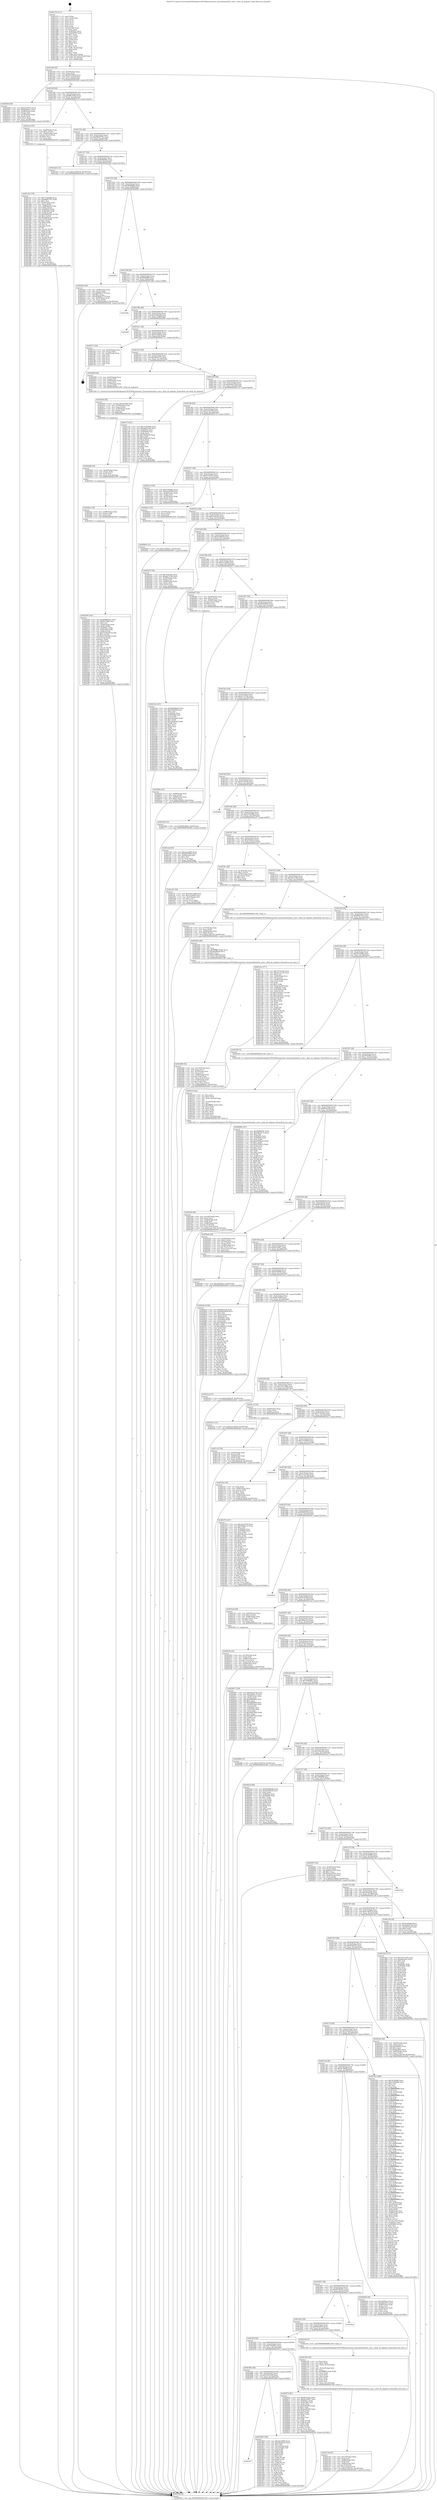 digraph "0x401270" {
  label = "0x401270 (/mnt/c/Users/mathe/Desktop/tcc/POCII/binaries/extr_linuxnetxfrmxfrm_user.c_xfrm_do_migrate_Final-ollvm.out::main(0))"
  labelloc = "t"
  node[shape=record]

  Entry [label="",width=0.3,height=0.3,shape=circle,fillcolor=black,style=filled]
  "0x4012df" [label="{
     0x4012df [32]\l
     | [instrs]\l
     &nbsp;&nbsp;0x4012df \<+6\>: mov -0xc8(%rbp),%eax\l
     &nbsp;&nbsp;0x4012e5 \<+2\>: mov %eax,%ecx\l
     &nbsp;&nbsp;0x4012e7 \<+6\>: sub $0x82376b46,%ecx\l
     &nbsp;&nbsp;0x4012ed \<+6\>: mov %eax,-0xdc(%rbp)\l
     &nbsp;&nbsp;0x4012f3 \<+6\>: mov %ecx,-0xe0(%rbp)\l
     &nbsp;&nbsp;0x4012f9 \<+6\>: je 00000000004025b0 \<main+0x1340\>\l
  }"]
  "0x4025b0" [label="{
     0x4025b0 [36]\l
     | [instrs]\l
     &nbsp;&nbsp;0x4025b0 \<+5\>: mov $0xb1f15674,%eax\l
     &nbsp;&nbsp;0x4025b5 \<+5\>: mov $0xfb389e3c,%ecx\l
     &nbsp;&nbsp;0x4025ba \<+4\>: mov -0x48(%rbp),%rdx\l
     &nbsp;&nbsp;0x4025be \<+2\>: mov (%rdx),%esi\l
     &nbsp;&nbsp;0x4025c0 \<+4\>: mov -0x78(%rbp),%rdx\l
     &nbsp;&nbsp;0x4025c4 \<+2\>: cmp (%rdx),%esi\l
     &nbsp;&nbsp;0x4025c6 \<+3\>: cmovl %ecx,%eax\l
     &nbsp;&nbsp;0x4025c9 \<+6\>: mov %eax,-0xc8(%rbp)\l
     &nbsp;&nbsp;0x4025cf \<+5\>: jmp 0000000000402944 \<main+0x16d4\>\l
  }"]
  "0x4012ff" [label="{
     0x4012ff [28]\l
     | [instrs]\l
     &nbsp;&nbsp;0x4012ff \<+5\>: jmp 0000000000401304 \<main+0x94\>\l
     &nbsp;&nbsp;0x401304 \<+6\>: mov -0xdc(%rbp),%eax\l
     &nbsp;&nbsp;0x40130a \<+5\>: sub $0x86616c82,%eax\l
     &nbsp;&nbsp;0x40130f \<+6\>: mov %eax,-0xe4(%rbp)\l
     &nbsp;&nbsp;0x401315 \<+6\>: je 0000000000401ccf \<main+0xa5f\>\l
  }"]
  Exit [label="",width=0.3,height=0.3,shape=circle,fillcolor=black,style=filled,peripheries=2]
  "0x401ccf" [label="{
     0x401ccf [35]\l
     | [instrs]\l
     &nbsp;&nbsp;0x401ccf \<+7\>: mov -0xa8(%rbp),%rax\l
     &nbsp;&nbsp;0x401cd6 \<+6\>: movl $0x1,(%rax)\l
     &nbsp;&nbsp;0x401cdc \<+7\>: mov -0xa8(%rbp),%rax\l
     &nbsp;&nbsp;0x401ce3 \<+3\>: movslq (%rax),%rax\l
     &nbsp;&nbsp;0x401ce6 \<+4\>: shl $0x2,%rax\l
     &nbsp;&nbsp;0x401cea \<+3\>: mov %rax,%rdi\l
     &nbsp;&nbsp;0x401ced \<+5\>: call 0000000000401050 \<malloc@plt\>\l
     | [calls]\l
     &nbsp;&nbsp;0x401050 \{1\} (unknown)\l
  }"]
  "0x40131b" [label="{
     0x40131b [28]\l
     | [instrs]\l
     &nbsp;&nbsp;0x40131b \<+5\>: jmp 0000000000401320 \<main+0xb0\>\l
     &nbsp;&nbsp;0x401320 \<+6\>: mov -0xdc(%rbp),%eax\l
     &nbsp;&nbsp;0x401326 \<+5\>: sub $0x88697791,%eax\l
     &nbsp;&nbsp;0x40132b \<+6\>: mov %eax,-0xe8(%rbp)\l
     &nbsp;&nbsp;0x401331 \<+6\>: je 0000000000401da4 \<main+0xb34\>\l
  }"]
  "0x402640" [label="{
     0x402640 [15]\l
     | [instrs]\l
     &nbsp;&nbsp;0x402640 \<+10\>: movl $0x735d00cc,-0xc8(%rbp)\l
     &nbsp;&nbsp;0x40264a \<+5\>: jmp 0000000000402944 \<main+0x16d4\>\l
  }"]
  "0x401da4" [label="{
     0x401da4 [15]\l
     | [instrs]\l
     &nbsp;&nbsp;0x401da4 \<+10\>: movl $0x4139e979,-0xc8(%rbp)\l
     &nbsp;&nbsp;0x401dae \<+5\>: jmp 0000000000402944 \<main+0x16d4\>\l
  }"]
  "0x401337" [label="{
     0x401337 [28]\l
     | [instrs]\l
     &nbsp;&nbsp;0x401337 \<+5\>: jmp 000000000040133c \<main+0xcc\>\l
     &nbsp;&nbsp;0x40133c \<+6\>: mov -0xdc(%rbp),%eax\l
     &nbsp;&nbsp;0x401342 \<+5\>: sub $0x8d99b64c,%eax\l
     &nbsp;&nbsp;0x401347 \<+6\>: mov %eax,-0xec(%rbp)\l
     &nbsp;&nbsp;0x40134d \<+6\>: je 00000000004022ba \<main+0x104a\>\l
  }"]
  "0x4025f8" [label="{
     0x4025f8 [15]\l
     | [instrs]\l
     &nbsp;&nbsp;0x4025f8 \<+10\>: movl $0x3f039bc5,-0xc8(%rbp)\l
     &nbsp;&nbsp;0x402602 \<+5\>: jmp 0000000000402944 \<main+0x16d4\>\l
  }"]
  "0x4022ba" [label="{
     0x4022ba [42]\l
     | [instrs]\l
     &nbsp;&nbsp;0x4022ba \<+4\>: mov -0x58(%rbp),%rax\l
     &nbsp;&nbsp;0x4022be \<+2\>: mov (%rax),%ecx\l
     &nbsp;&nbsp;0x4022c0 \<+6\>: sub $0xf92c5775,%ecx\l
     &nbsp;&nbsp;0x4022c6 \<+3\>: add $0x1,%ecx\l
     &nbsp;&nbsp;0x4022c9 \<+6\>: add $0xf92c5775,%ecx\l
     &nbsp;&nbsp;0x4022cf \<+4\>: mov -0x58(%rbp),%rax\l
     &nbsp;&nbsp;0x4022d3 \<+2\>: mov %ecx,(%rax)\l
     &nbsp;&nbsp;0x4022d5 \<+10\>: movl $0xb5c64aa3,-0xc8(%rbp)\l
     &nbsp;&nbsp;0x4022df \<+5\>: jmp 0000000000402944 \<main+0x16d4\>\l
  }"]
  "0x401353" [label="{
     0x401353 [28]\l
     | [instrs]\l
     &nbsp;&nbsp;0x401353 \<+5\>: jmp 0000000000401358 \<main+0xe8\>\l
     &nbsp;&nbsp;0x401358 \<+6\>: mov -0xdc(%rbp),%eax\l
     &nbsp;&nbsp;0x40135e \<+5\>: sub $0x96838bb8,%eax\l
     &nbsp;&nbsp;0x401363 \<+6\>: mov %eax,-0xf0(%rbp)\l
     &nbsp;&nbsp;0x401369 \<+6\>: je 000000000040289e \<main+0x162e\>\l
  }"]
  "0x402500" [label="{
     0x402500 [161]\l
     | [instrs]\l
     &nbsp;&nbsp;0x402500 \<+5\>: mov $0x6089d341,%eax\l
     &nbsp;&nbsp;0x402505 \<+5\>: mov $0x8e72f86,%esi\l
     &nbsp;&nbsp;0x40250a \<+2\>: mov $0x1,%cl\l
     &nbsp;&nbsp;0x40250c \<+4\>: mov -0x48(%rbp),%rdx\l
     &nbsp;&nbsp;0x402510 \<+6\>: movl $0x0,(%rdx)\l
     &nbsp;&nbsp;0x402516 \<+8\>: mov 0x40505c,%r8d\l
     &nbsp;&nbsp;0x40251e \<+8\>: mov 0x405060,%r9d\l
     &nbsp;&nbsp;0x402526 \<+3\>: mov %r8d,%r10d\l
     &nbsp;&nbsp;0x402529 \<+7\>: sub $0x27239190,%r10d\l
     &nbsp;&nbsp;0x402530 \<+4\>: sub $0x1,%r10d\l
     &nbsp;&nbsp;0x402534 \<+7\>: add $0x27239190,%r10d\l
     &nbsp;&nbsp;0x40253b \<+4\>: imul %r10d,%r8d\l
     &nbsp;&nbsp;0x40253f \<+4\>: and $0x1,%r8d\l
     &nbsp;&nbsp;0x402543 \<+4\>: cmp $0x0,%r8d\l
     &nbsp;&nbsp;0x402547 \<+4\>: sete %r11b\l
     &nbsp;&nbsp;0x40254b \<+4\>: cmp $0xa,%r9d\l
     &nbsp;&nbsp;0x40254f \<+3\>: setl %bl\l
     &nbsp;&nbsp;0x402552 \<+3\>: mov %r11b,%r14b\l
     &nbsp;&nbsp;0x402555 \<+4\>: xor $0xff,%r14b\l
     &nbsp;&nbsp;0x402559 \<+3\>: mov %bl,%r15b\l
     &nbsp;&nbsp;0x40255c \<+4\>: xor $0xff,%r15b\l
     &nbsp;&nbsp;0x402560 \<+3\>: xor $0x1,%cl\l
     &nbsp;&nbsp;0x402563 \<+3\>: mov %r14b,%r12b\l
     &nbsp;&nbsp;0x402566 \<+4\>: and $0xff,%r12b\l
     &nbsp;&nbsp;0x40256a \<+3\>: and %cl,%r11b\l
     &nbsp;&nbsp;0x40256d \<+3\>: mov %r15b,%r13b\l
     &nbsp;&nbsp;0x402570 \<+4\>: and $0xff,%r13b\l
     &nbsp;&nbsp;0x402574 \<+2\>: and %cl,%bl\l
     &nbsp;&nbsp;0x402576 \<+3\>: or %r11b,%r12b\l
     &nbsp;&nbsp;0x402579 \<+3\>: or %bl,%r13b\l
     &nbsp;&nbsp;0x40257c \<+3\>: xor %r13b,%r12b\l
     &nbsp;&nbsp;0x40257f \<+3\>: or %r15b,%r14b\l
     &nbsp;&nbsp;0x402582 \<+4\>: xor $0xff,%r14b\l
     &nbsp;&nbsp;0x402586 \<+3\>: or $0x1,%cl\l
     &nbsp;&nbsp;0x402589 \<+3\>: and %cl,%r14b\l
     &nbsp;&nbsp;0x40258c \<+3\>: or %r14b,%r12b\l
     &nbsp;&nbsp;0x40258f \<+4\>: test $0x1,%r12b\l
     &nbsp;&nbsp;0x402593 \<+3\>: cmovne %esi,%eax\l
     &nbsp;&nbsp;0x402596 \<+6\>: mov %eax,-0xc8(%rbp)\l
     &nbsp;&nbsp;0x40259c \<+5\>: jmp 0000000000402944 \<main+0x16d4\>\l
  }"]
  "0x40289e" [label="{
     0x40289e\l
  }", style=dashed]
  "0x40136f" [label="{
     0x40136f [28]\l
     | [instrs]\l
     &nbsp;&nbsp;0x40136f \<+5\>: jmp 0000000000401374 \<main+0x104\>\l
     &nbsp;&nbsp;0x401374 \<+6\>: mov -0xdc(%rbp),%eax\l
     &nbsp;&nbsp;0x40137a \<+5\>: sub $0x99f44ff5,%eax\l
     &nbsp;&nbsp;0x40137f \<+6\>: mov %eax,-0xf4(%rbp)\l
     &nbsp;&nbsp;0x401385 \<+6\>: je 0000000000401b6b \<main+0x8fb\>\l
  }"]
  "0x4024ee" [label="{
     0x4024ee [18]\l
     | [instrs]\l
     &nbsp;&nbsp;0x4024ee \<+7\>: mov -0x88(%rbp),%rdx\l
     &nbsp;&nbsp;0x4024f5 \<+3\>: mov (%rdx),%rdx\l
     &nbsp;&nbsp;0x4024f8 \<+3\>: mov %rdx,%rdi\l
     &nbsp;&nbsp;0x4024fb \<+5\>: call 0000000000401030 \<free@plt\>\l
     | [calls]\l
     &nbsp;&nbsp;0x401030 \{1\} (unknown)\l
  }"]
  "0x401b6b" [label="{
     0x401b6b\l
  }", style=dashed]
  "0x40138b" [label="{
     0x40138b [28]\l
     | [instrs]\l
     &nbsp;&nbsp;0x40138b \<+5\>: jmp 0000000000401390 \<main+0x120\>\l
     &nbsp;&nbsp;0x401390 \<+6\>: mov -0xdc(%rbp),%eax\l
     &nbsp;&nbsp;0x401396 \<+5\>: sub $0x9c40bebf,%eax\l
     &nbsp;&nbsp;0x40139b \<+6\>: mov %eax,-0xf8(%rbp)\l
     &nbsp;&nbsp;0x4013a1 \<+6\>: je 000000000040264f \<main+0x13df\>\l
  }"]
  "0x4024d6" [label="{
     0x4024d6 [24]\l
     | [instrs]\l
     &nbsp;&nbsp;0x4024d6 \<+7\>: mov -0xa0(%rbp),%rdx\l
     &nbsp;&nbsp;0x4024dd \<+3\>: mov (%rdx),%rdx\l
     &nbsp;&nbsp;0x4024e0 \<+3\>: mov %rdx,%rdi\l
     &nbsp;&nbsp;0x4024e3 \<+6\>: mov %eax,-0x1c8(%rbp)\l
     &nbsp;&nbsp;0x4024e9 \<+5\>: call 0000000000401030 \<free@plt\>\l
     | [calls]\l
     &nbsp;&nbsp;0x401030 \{1\} (unknown)\l
  }"]
  "0x40264f" [label="{
     0x40264f\l
  }", style=dashed]
  "0x4013a7" [label="{
     0x4013a7 [28]\l
     | [instrs]\l
     &nbsp;&nbsp;0x4013a7 \<+5\>: jmp 00000000004013ac \<main+0x13c\>\l
     &nbsp;&nbsp;0x4013ac \<+6\>: mov -0xdc(%rbp),%eax\l
     &nbsp;&nbsp;0x4013b2 \<+5\>: sub $0x9f2a466e,%eax\l
     &nbsp;&nbsp;0x4013b7 \<+6\>: mov %eax,-0xfc(%rbp)\l
     &nbsp;&nbsp;0x4013bd \<+6\>: je 000000000040277c \<main+0x150c\>\l
  }"]
  "0x4024b9" [label="{
     0x4024b9 [29]\l
     | [instrs]\l
     &nbsp;&nbsp;0x4024b9 \<+10\>: movabs $0x4030b6,%rdi\l
     &nbsp;&nbsp;0x4024c3 \<+4\>: mov -0x50(%rbp),%rdx\l
     &nbsp;&nbsp;0x4024c7 \<+2\>: mov %eax,(%rdx)\l
     &nbsp;&nbsp;0x4024c9 \<+4\>: mov -0x50(%rbp),%rdx\l
     &nbsp;&nbsp;0x4024cd \<+2\>: mov (%rdx),%esi\l
     &nbsp;&nbsp;0x4024cf \<+2\>: mov $0x0,%al\l
     &nbsp;&nbsp;0x4024d1 \<+5\>: call 0000000000401040 \<printf@plt\>\l
     | [calls]\l
     &nbsp;&nbsp;0x401040 \{1\} (unknown)\l
  }"]
  "0x40277c" [label="{
     0x40277c [24]\l
     | [instrs]\l
     &nbsp;&nbsp;0x40277c \<+7\>: mov -0xc0(%rbp),%rax\l
     &nbsp;&nbsp;0x402783 \<+2\>: mov (%rax),%eax\l
     &nbsp;&nbsp;0x402785 \<+4\>: lea -0x28(%rbp),%rsp\l
     &nbsp;&nbsp;0x402789 \<+1\>: pop %rbx\l
     &nbsp;&nbsp;0x40278a \<+2\>: pop %r12\l
     &nbsp;&nbsp;0x40278c \<+2\>: pop %r13\l
     &nbsp;&nbsp;0x40278e \<+2\>: pop %r14\l
     &nbsp;&nbsp;0x402790 \<+2\>: pop %r15\l
     &nbsp;&nbsp;0x402792 \<+1\>: pop %rbp\l
     &nbsp;&nbsp;0x402793 \<+1\>: ret\l
  }"]
  "0x4013c3" [label="{
     0x4013c3 [28]\l
     | [instrs]\l
     &nbsp;&nbsp;0x4013c3 \<+5\>: jmp 00000000004013c8 \<main+0x158\>\l
     &nbsp;&nbsp;0x4013c8 \<+6\>: mov -0xdc(%rbp),%eax\l
     &nbsp;&nbsp;0x4013ce \<+5\>: sub $0xa86c6172,%eax\l
     &nbsp;&nbsp;0x4013d3 \<+6\>: mov %eax,-0x100(%rbp)\l
     &nbsp;&nbsp;0x4013d9 \<+6\>: je 0000000000402499 \<main+0x1229\>\l
  }"]
  "0x402286" [label="{
     0x402286 [52]\l
     | [instrs]\l
     &nbsp;&nbsp;0x402286 \<+6\>: mov -0x1c4(%rbp),%ecx\l
     &nbsp;&nbsp;0x40228c \<+3\>: imul %eax,%ecx\l
     &nbsp;&nbsp;0x40228f \<+4\>: mov -0x70(%rbp),%rsi\l
     &nbsp;&nbsp;0x402293 \<+3\>: mov (%rsi),%rsi\l
     &nbsp;&nbsp;0x402296 \<+4\>: mov -0x68(%rbp),%rdi\l
     &nbsp;&nbsp;0x40229a \<+3\>: movslq (%rdi),%rdi\l
     &nbsp;&nbsp;0x40229d \<+4\>: mov (%rsi,%rdi,8),%rsi\l
     &nbsp;&nbsp;0x4022a1 \<+4\>: mov -0x58(%rbp),%rdi\l
     &nbsp;&nbsp;0x4022a5 \<+3\>: movslq (%rdi),%rdi\l
     &nbsp;&nbsp;0x4022a8 \<+3\>: mov %ecx,(%rsi,%rdi,4)\l
     &nbsp;&nbsp;0x4022ab \<+10\>: movl $0x8d99b64c,-0xc8(%rbp)\l
     &nbsp;&nbsp;0x4022b5 \<+5\>: jmp 0000000000402944 \<main+0x16d4\>\l
  }"]
  "0x402499" [label="{
     0x402499 [32]\l
     | [instrs]\l
     &nbsp;&nbsp;0x402499 \<+7\>: mov -0xa0(%rbp),%rax\l
     &nbsp;&nbsp;0x4024a0 \<+3\>: mov (%rax),%rdi\l
     &nbsp;&nbsp;0x4024a3 \<+7\>: mov -0x88(%rbp),%rax\l
     &nbsp;&nbsp;0x4024aa \<+3\>: mov (%rax),%rsi\l
     &nbsp;&nbsp;0x4024ad \<+4\>: mov -0x70(%rbp),%rax\l
     &nbsp;&nbsp;0x4024b1 \<+3\>: mov (%rax),%rdx\l
     &nbsp;&nbsp;0x4024b4 \<+5\>: call 0000000000401240 \<xfrm_do_migrate\>\l
     | [calls]\l
     &nbsp;&nbsp;0x401240 \{1\} (/mnt/c/Users/mathe/Desktop/tcc/POCII/binaries/extr_linuxnetxfrmxfrm_user.c_xfrm_do_migrate_Final-ollvm.out::xfrm_do_migrate)\l
  }"]
  "0x4013df" [label="{
     0x4013df [28]\l
     | [instrs]\l
     &nbsp;&nbsp;0x4013df \<+5\>: jmp 00000000004013e4 \<main+0x174\>\l
     &nbsp;&nbsp;0x4013e4 \<+6\>: mov -0xdc(%rbp),%eax\l
     &nbsp;&nbsp;0x4013ea \<+5\>: sub $0xab8eb7dd,%eax\l
     &nbsp;&nbsp;0x4013ef \<+6\>: mov %eax,-0x104(%rbp)\l
     &nbsp;&nbsp;0x4013f5 \<+6\>: je 0000000000401c74 \<main+0xa04\>\l
  }"]
  "0x40225e" [label="{
     0x40225e [40]\l
     | [instrs]\l
     &nbsp;&nbsp;0x40225e \<+5\>: mov $0x2,%ecx\l
     &nbsp;&nbsp;0x402263 \<+1\>: cltd\l
     &nbsp;&nbsp;0x402264 \<+2\>: idiv %ecx\l
     &nbsp;&nbsp;0x402266 \<+6\>: imul $0xfffffffe,%edx,%ecx\l
     &nbsp;&nbsp;0x40226c \<+6\>: sub $0x4ae8b0ab,%ecx\l
     &nbsp;&nbsp;0x402272 \<+3\>: add $0x1,%ecx\l
     &nbsp;&nbsp;0x402275 \<+6\>: add $0x4ae8b0ab,%ecx\l
     &nbsp;&nbsp;0x40227b \<+6\>: mov %ecx,-0x1c4(%rbp)\l
     &nbsp;&nbsp;0x402281 \<+5\>: call 0000000000401160 \<next_i\>\l
     | [calls]\l
     &nbsp;&nbsp;0x401160 \{1\} (/mnt/c/Users/mathe/Desktop/tcc/POCII/binaries/extr_linuxnetxfrmxfrm_user.c_xfrm_do_migrate_Final-ollvm.out::next_i)\l
  }"]
  "0x401c74" [label="{
     0x401c74 [91]\l
     | [instrs]\l
     &nbsp;&nbsp;0x401c74 \<+5\>: mov $0x772b5680,%eax\l
     &nbsp;&nbsp;0x401c79 \<+5\>: mov $0x86616c82,%ecx\l
     &nbsp;&nbsp;0x401c7e \<+7\>: mov 0x40505c,%edx\l
     &nbsp;&nbsp;0x401c85 \<+7\>: mov 0x405060,%esi\l
     &nbsp;&nbsp;0x401c8c \<+2\>: mov %edx,%edi\l
     &nbsp;&nbsp;0x401c8e \<+6\>: add $0x7940ec05,%edi\l
     &nbsp;&nbsp;0x401c94 \<+3\>: sub $0x1,%edi\l
     &nbsp;&nbsp;0x401c97 \<+6\>: sub $0x7940ec05,%edi\l
     &nbsp;&nbsp;0x401c9d \<+3\>: imul %edi,%edx\l
     &nbsp;&nbsp;0x401ca0 \<+3\>: and $0x1,%edx\l
     &nbsp;&nbsp;0x401ca3 \<+3\>: cmp $0x0,%edx\l
     &nbsp;&nbsp;0x401ca6 \<+4\>: sete %r8b\l
     &nbsp;&nbsp;0x401caa \<+3\>: cmp $0xa,%esi\l
     &nbsp;&nbsp;0x401cad \<+4\>: setl %r9b\l
     &nbsp;&nbsp;0x401cb1 \<+3\>: mov %r8b,%r10b\l
     &nbsp;&nbsp;0x401cb4 \<+3\>: and %r9b,%r10b\l
     &nbsp;&nbsp;0x401cb7 \<+3\>: xor %r9b,%r8b\l
     &nbsp;&nbsp;0x401cba \<+3\>: or %r8b,%r10b\l
     &nbsp;&nbsp;0x401cbd \<+4\>: test $0x1,%r10b\l
     &nbsp;&nbsp;0x401cc1 \<+3\>: cmovne %ecx,%eax\l
     &nbsp;&nbsp;0x401cc4 \<+6\>: mov %eax,-0xc8(%rbp)\l
     &nbsp;&nbsp;0x401cca \<+5\>: jmp 0000000000402944 \<main+0x16d4\>\l
  }"]
  "0x4013fb" [label="{
     0x4013fb [28]\l
     | [instrs]\l
     &nbsp;&nbsp;0x4013fb \<+5\>: jmp 0000000000401400 \<main+0x190\>\l
     &nbsp;&nbsp;0x401400 \<+6\>: mov -0xdc(%rbp),%eax\l
     &nbsp;&nbsp;0x401406 \<+5\>: sub $0xae1de739,%eax\l
     &nbsp;&nbsp;0x40140b \<+6\>: mov %eax,-0x108(%rbp)\l
     &nbsp;&nbsp;0x401411 \<+6\>: je 00000000004021c9 \<main+0xf59\>\l
  }"]
  "0x40220a" [label="{
     0x40220a [43]\l
     | [instrs]\l
     &nbsp;&nbsp;0x40220a \<+4\>: mov -0x70(%rbp),%rdi\l
     &nbsp;&nbsp;0x40220e \<+3\>: mov (%rdi),%rdi\l
     &nbsp;&nbsp;0x402211 \<+4\>: mov -0x68(%rbp),%rcx\l
     &nbsp;&nbsp;0x402215 \<+3\>: movslq (%rcx),%rcx\l
     &nbsp;&nbsp;0x402218 \<+4\>: mov %rax,(%rdi,%rcx,8)\l
     &nbsp;&nbsp;0x40221c \<+4\>: mov -0x58(%rbp),%rax\l
     &nbsp;&nbsp;0x402220 \<+6\>: movl $0x0,(%rax)\l
     &nbsp;&nbsp;0x402226 \<+10\>: movl $0xb5c64aa3,-0xc8(%rbp)\l
     &nbsp;&nbsp;0x402230 \<+5\>: jmp 0000000000402944 \<main+0x16d4\>\l
  }"]
  "0x4021c9" [label="{
     0x4021c9 [36]\l
     | [instrs]\l
     &nbsp;&nbsp;0x4021c9 \<+5\>: mov $0xf75636b4,%eax\l
     &nbsp;&nbsp;0x4021ce \<+5\>: mov $0x301f5309,%ecx\l
     &nbsp;&nbsp;0x4021d3 \<+4\>: mov -0x68(%rbp),%rdx\l
     &nbsp;&nbsp;0x4021d7 \<+2\>: mov (%rdx),%esi\l
     &nbsp;&nbsp;0x4021d9 \<+4\>: mov -0x78(%rbp),%rdx\l
     &nbsp;&nbsp;0x4021dd \<+2\>: cmp (%rdx),%esi\l
     &nbsp;&nbsp;0x4021df \<+3\>: cmovl %ecx,%eax\l
     &nbsp;&nbsp;0x4021e2 \<+6\>: mov %eax,-0xc8(%rbp)\l
     &nbsp;&nbsp;0x4021e8 \<+5\>: jmp 0000000000402944 \<main+0x16d4\>\l
  }"]
  "0x401417" [label="{
     0x401417 [28]\l
     | [instrs]\l
     &nbsp;&nbsp;0x401417 \<+5\>: jmp 000000000040141c \<main+0x1ac\>\l
     &nbsp;&nbsp;0x40141c \<+6\>: mov -0xdc(%rbp),%eax\l
     &nbsp;&nbsp;0x401422 \<+5\>: sub $0xb1f15674,%eax\l
     &nbsp;&nbsp;0x401427 \<+6\>: mov %eax,-0x10c(%rbp)\l
     &nbsp;&nbsp;0x40142d \<+6\>: je 0000000000402631 \<main+0x13c1\>\l
  }"]
  "0x4021a9" [label="{
     0x4021a9 [32]\l
     | [instrs]\l
     &nbsp;&nbsp;0x4021a9 \<+4\>: mov -0x70(%rbp),%rdi\l
     &nbsp;&nbsp;0x4021ad \<+3\>: mov %rax,(%rdi)\l
     &nbsp;&nbsp;0x4021b0 \<+4\>: mov -0x68(%rbp),%rax\l
     &nbsp;&nbsp;0x4021b4 \<+6\>: movl $0x0,(%rax)\l
     &nbsp;&nbsp;0x4021ba \<+10\>: movl $0xae1de739,-0xc8(%rbp)\l
     &nbsp;&nbsp;0x4021c4 \<+5\>: jmp 0000000000402944 \<main+0x16d4\>\l
  }"]
  "0x402631" [label="{
     0x402631 [15]\l
     | [instrs]\l
     &nbsp;&nbsp;0x402631 \<+4\>: mov -0x70(%rbp),%rax\l
     &nbsp;&nbsp;0x402635 \<+3\>: mov (%rax),%rax\l
     &nbsp;&nbsp;0x402638 \<+3\>: mov %rax,%rdi\l
     &nbsp;&nbsp;0x40263b \<+5\>: call 0000000000401030 \<free@plt\>\l
     | [calls]\l
     &nbsp;&nbsp;0x401030 \{1\} (unknown)\l
  }"]
  "0x401433" [label="{
     0x401433 [28]\l
     | [instrs]\l
     &nbsp;&nbsp;0x401433 \<+5\>: jmp 0000000000401438 \<main+0x1c8\>\l
     &nbsp;&nbsp;0x401438 \<+6\>: mov -0xdc(%rbp),%eax\l
     &nbsp;&nbsp;0x40143e \<+5\>: sub $0xb5c64aa3,%eax\l
     &nbsp;&nbsp;0x401443 \<+6\>: mov %eax,-0x110(%rbp)\l
     &nbsp;&nbsp;0x401449 \<+6\>: je 0000000000402235 \<main+0xfc5\>\l
  }"]
  "0x40213d" [label="{
     0x40213d [45]\l
     | [instrs]\l
     &nbsp;&nbsp;0x40213d \<+6\>: mov -0x1c0(%rbp),%ecx\l
     &nbsp;&nbsp;0x402143 \<+3\>: imul %eax,%ecx\l
     &nbsp;&nbsp;0x402146 \<+7\>: mov -0x88(%rbp),%r8\l
     &nbsp;&nbsp;0x40214d \<+3\>: mov (%r8),%r8\l
     &nbsp;&nbsp;0x402150 \<+4\>: mov -0x80(%rbp),%r9\l
     &nbsp;&nbsp;0x402154 \<+3\>: movslq (%r9),%r9\l
     &nbsp;&nbsp;0x402157 \<+4\>: mov %ecx,(%r8,%r9,4)\l
     &nbsp;&nbsp;0x40215b \<+10\>: movl $0x173015ec,-0xc8(%rbp)\l
     &nbsp;&nbsp;0x402165 \<+5\>: jmp 0000000000402944 \<main+0x16d4\>\l
  }"]
  "0x402235" [label="{
     0x402235 [36]\l
     | [instrs]\l
     &nbsp;&nbsp;0x402235 \<+5\>: mov $0x3c8acfa2,%eax\l
     &nbsp;&nbsp;0x40223a \<+5\>: mov $0xefa11540,%ecx\l
     &nbsp;&nbsp;0x40223f \<+4\>: mov -0x58(%rbp),%rdx\l
     &nbsp;&nbsp;0x402243 \<+2\>: mov (%rdx),%esi\l
     &nbsp;&nbsp;0x402245 \<+4\>: mov -0x60(%rbp),%rdx\l
     &nbsp;&nbsp;0x402249 \<+2\>: cmp (%rdx),%esi\l
     &nbsp;&nbsp;0x40224b \<+3\>: cmovl %ecx,%eax\l
     &nbsp;&nbsp;0x40224e \<+6\>: mov %eax,-0xc8(%rbp)\l
     &nbsp;&nbsp;0x402254 \<+5\>: jmp 0000000000402944 \<main+0x16d4\>\l
  }"]
  "0x40144f" [label="{
     0x40144f [28]\l
     | [instrs]\l
     &nbsp;&nbsp;0x40144f \<+5\>: jmp 0000000000401454 \<main+0x1e4\>\l
     &nbsp;&nbsp;0x401454 \<+6\>: mov -0xdc(%rbp),%eax\l
     &nbsp;&nbsp;0x40145a \<+5\>: sub $0xbe380e3f,%eax\l
     &nbsp;&nbsp;0x40145f \<+6\>: mov %eax,-0x114(%rbp)\l
     &nbsp;&nbsp;0x401465 \<+6\>: je 000000000040233a \<main+0x10ca\>\l
  }"]
  "0x402109" [label="{
     0x402109 [52]\l
     | [instrs]\l
     &nbsp;&nbsp;0x402109 \<+2\>: xor %ecx,%ecx\l
     &nbsp;&nbsp;0x40210b \<+5\>: mov $0x2,%edx\l
     &nbsp;&nbsp;0x402110 \<+6\>: mov %edx,-0x1bc(%rbp)\l
     &nbsp;&nbsp;0x402116 \<+1\>: cltd\l
     &nbsp;&nbsp;0x402117 \<+6\>: mov -0x1bc(%rbp),%esi\l
     &nbsp;&nbsp;0x40211d \<+2\>: idiv %esi\l
     &nbsp;&nbsp;0x40211f \<+6\>: imul $0xfffffffe,%edx,%edx\l
     &nbsp;&nbsp;0x402125 \<+2\>: mov %ecx,%edi\l
     &nbsp;&nbsp;0x402127 \<+2\>: sub %edx,%edi\l
     &nbsp;&nbsp;0x402129 \<+2\>: mov %ecx,%edx\l
     &nbsp;&nbsp;0x40212b \<+3\>: sub $0x1,%edx\l
     &nbsp;&nbsp;0x40212e \<+2\>: add %edx,%edi\l
     &nbsp;&nbsp;0x402130 \<+2\>: sub %edi,%ecx\l
     &nbsp;&nbsp;0x402132 \<+6\>: mov %ecx,-0x1c0(%rbp)\l
     &nbsp;&nbsp;0x402138 \<+5\>: call 0000000000401160 \<next_i\>\l
     | [calls]\l
     &nbsp;&nbsp;0x401160 \{1\} (/mnt/c/Users/mathe/Desktop/tcc/POCII/binaries/extr_linuxnetxfrmxfrm_user.c_xfrm_do_migrate_Final-ollvm.out::next_i)\l
  }"]
  "0x40233a" [label="{
     0x40233a [147]\l
     | [instrs]\l
     &nbsp;&nbsp;0x40233a \<+5\>: mov $0x96838bb8,%eax\l
     &nbsp;&nbsp;0x40233f \<+5\>: mov $0x4229046,%ecx\l
     &nbsp;&nbsp;0x402344 \<+2\>: mov $0x1,%dl\l
     &nbsp;&nbsp;0x402346 \<+7\>: mov 0x40505c,%esi\l
     &nbsp;&nbsp;0x40234d \<+7\>: mov 0x405060,%edi\l
     &nbsp;&nbsp;0x402354 \<+3\>: mov %esi,%r8d\l
     &nbsp;&nbsp;0x402357 \<+7\>: add $0xc46a9a64,%r8d\l
     &nbsp;&nbsp;0x40235e \<+4\>: sub $0x1,%r8d\l
     &nbsp;&nbsp;0x402362 \<+7\>: sub $0xc46a9a64,%r8d\l
     &nbsp;&nbsp;0x402369 \<+4\>: imul %r8d,%esi\l
     &nbsp;&nbsp;0x40236d \<+3\>: and $0x1,%esi\l
     &nbsp;&nbsp;0x402370 \<+3\>: cmp $0x0,%esi\l
     &nbsp;&nbsp;0x402373 \<+4\>: sete %r9b\l
     &nbsp;&nbsp;0x402377 \<+3\>: cmp $0xa,%edi\l
     &nbsp;&nbsp;0x40237a \<+4\>: setl %r10b\l
     &nbsp;&nbsp;0x40237e \<+3\>: mov %r9b,%r11b\l
     &nbsp;&nbsp;0x402381 \<+4\>: xor $0xff,%r11b\l
     &nbsp;&nbsp;0x402385 \<+3\>: mov %r10b,%bl\l
     &nbsp;&nbsp;0x402388 \<+3\>: xor $0xff,%bl\l
     &nbsp;&nbsp;0x40238b \<+3\>: xor $0x0,%dl\l
     &nbsp;&nbsp;0x40238e \<+3\>: mov %r11b,%r14b\l
     &nbsp;&nbsp;0x402391 \<+4\>: and $0x0,%r14b\l
     &nbsp;&nbsp;0x402395 \<+3\>: and %dl,%r9b\l
     &nbsp;&nbsp;0x402398 \<+3\>: mov %bl,%r15b\l
     &nbsp;&nbsp;0x40239b \<+4\>: and $0x0,%r15b\l
     &nbsp;&nbsp;0x40239f \<+3\>: and %dl,%r10b\l
     &nbsp;&nbsp;0x4023a2 \<+3\>: or %r9b,%r14b\l
     &nbsp;&nbsp;0x4023a5 \<+3\>: or %r10b,%r15b\l
     &nbsp;&nbsp;0x4023a8 \<+3\>: xor %r15b,%r14b\l
     &nbsp;&nbsp;0x4023ab \<+3\>: or %bl,%r11b\l
     &nbsp;&nbsp;0x4023ae \<+4\>: xor $0xff,%r11b\l
     &nbsp;&nbsp;0x4023b2 \<+3\>: or $0x0,%dl\l
     &nbsp;&nbsp;0x4023b5 \<+3\>: and %dl,%r11b\l
     &nbsp;&nbsp;0x4023b8 \<+3\>: or %r11b,%r14b\l
     &nbsp;&nbsp;0x4023bb \<+4\>: test $0x1,%r14b\l
     &nbsp;&nbsp;0x4023bf \<+3\>: cmovne %ecx,%eax\l
     &nbsp;&nbsp;0x4023c2 \<+6\>: mov %eax,-0xc8(%rbp)\l
     &nbsp;&nbsp;0x4023c8 \<+5\>: jmp 0000000000402944 \<main+0x16d4\>\l
  }"]
  "0x40146b" [label="{
     0x40146b [28]\l
     | [instrs]\l
     &nbsp;&nbsp;0x40146b \<+5\>: jmp 0000000000401470 \<main+0x200\>\l
     &nbsp;&nbsp;0x401470 \<+6\>: mov -0xdc(%rbp),%eax\l
     &nbsp;&nbsp;0x401476 \<+5\>: sub $0xcacea893,%eax\l
     &nbsp;&nbsp;0x40147b \<+6\>: mov %eax,-0x118(%rbp)\l
     &nbsp;&nbsp;0x401481 \<+6\>: je 0000000000402097 \<main+0xe27\>\l
  }"]
  "0x4020ba" [label="{
     0x4020ba [35]\l
     | [instrs]\l
     &nbsp;&nbsp;0x4020ba \<+7\>: mov -0x88(%rbp),%rdi\l
     &nbsp;&nbsp;0x4020c1 \<+3\>: mov %rax,(%rdi)\l
     &nbsp;&nbsp;0x4020c4 \<+4\>: mov -0x80(%rbp),%rax\l
     &nbsp;&nbsp;0x4020c8 \<+6\>: movl $0x0,(%rax)\l
     &nbsp;&nbsp;0x4020ce \<+10\>: movl $0x4e7f6ef8,-0xc8(%rbp)\l
     &nbsp;&nbsp;0x4020d8 \<+5\>: jmp 0000000000402944 \<main+0x16d4\>\l
  }"]
  "0x402097" [label="{
     0x402097 [35]\l
     | [instrs]\l
     &nbsp;&nbsp;0x402097 \<+7\>: mov -0x90(%rbp),%rax\l
     &nbsp;&nbsp;0x40209e \<+6\>: movl $0x1,(%rax)\l
     &nbsp;&nbsp;0x4020a4 \<+7\>: mov -0x90(%rbp),%rax\l
     &nbsp;&nbsp;0x4020ab \<+3\>: movslq (%rax),%rax\l
     &nbsp;&nbsp;0x4020ae \<+4\>: shl $0x2,%rax\l
     &nbsp;&nbsp;0x4020b2 \<+3\>: mov %rax,%rdi\l
     &nbsp;&nbsp;0x4020b5 \<+5\>: call 0000000000401050 \<malloc@plt\>\l
     | [calls]\l
     &nbsp;&nbsp;0x401050 \{1\} (unknown)\l
  }"]
  "0x401487" [label="{
     0x401487 [28]\l
     | [instrs]\l
     &nbsp;&nbsp;0x401487 \<+5\>: jmp 000000000040148c \<main+0x21c\>\l
     &nbsp;&nbsp;0x40148c \<+6\>: mov -0xdc(%rbp),%eax\l
     &nbsp;&nbsp;0x401492 \<+5\>: sub $0xd60a9d38,%eax\l
     &nbsp;&nbsp;0x401497 \<+6\>: mov %eax,-0x11c(%rbp)\l
     &nbsp;&nbsp;0x40149d \<+6\>: je 000000000040276d \<main+0x14fd\>\l
  }"]
  "0x401f44" [label="{
     0x401f44 [48]\l
     | [instrs]\l
     &nbsp;&nbsp;0x401f44 \<+6\>: mov -0x1b8(%rbp),%ecx\l
     &nbsp;&nbsp;0x401f4a \<+3\>: imul %eax,%ecx\l
     &nbsp;&nbsp;0x401f4d \<+7\>: mov -0xa0(%rbp),%r8\l
     &nbsp;&nbsp;0x401f54 \<+3\>: mov (%r8),%r8\l
     &nbsp;&nbsp;0x401f57 \<+7\>: mov -0x98(%rbp),%r9\l
     &nbsp;&nbsp;0x401f5e \<+3\>: movslq (%r9),%r9\l
     &nbsp;&nbsp;0x401f61 \<+4\>: mov %ecx,(%r8,%r9,4)\l
     &nbsp;&nbsp;0x401f65 \<+10\>: movl $0x1ecb112d,-0xc8(%rbp)\l
     &nbsp;&nbsp;0x401f6f \<+5\>: jmp 0000000000402944 \<main+0x16d4\>\l
  }"]
  "0x40276d" [label="{
     0x40276d [15]\l
     | [instrs]\l
     &nbsp;&nbsp;0x40276d \<+10\>: movl $0x9f2a466e,-0xc8(%rbp)\l
     &nbsp;&nbsp;0x402777 \<+5\>: jmp 0000000000402944 \<main+0x16d4\>\l
  }"]
  "0x4014a3" [label="{
     0x4014a3 [28]\l
     | [instrs]\l
     &nbsp;&nbsp;0x4014a3 \<+5\>: jmp 00000000004014a8 \<main+0x238\>\l
     &nbsp;&nbsp;0x4014a8 \<+6\>: mov -0xdc(%rbp),%eax\l
     &nbsp;&nbsp;0x4014ae \<+5\>: sub $0xde7c57a0,%eax\l
     &nbsp;&nbsp;0x4014b3 \<+6\>: mov %eax,-0x120(%rbp)\l
     &nbsp;&nbsp;0x4014b9 \<+6\>: je 0000000000401eed \<main+0xc7d\>\l
  }"]
  "0x401f10" [label="{
     0x401f10 [52]\l
     | [instrs]\l
     &nbsp;&nbsp;0x401f10 \<+2\>: xor %ecx,%ecx\l
     &nbsp;&nbsp;0x401f12 \<+5\>: mov $0x2,%edx\l
     &nbsp;&nbsp;0x401f17 \<+6\>: mov %edx,-0x1b4(%rbp)\l
     &nbsp;&nbsp;0x401f1d \<+1\>: cltd\l
     &nbsp;&nbsp;0x401f1e \<+6\>: mov -0x1b4(%rbp),%esi\l
     &nbsp;&nbsp;0x401f24 \<+2\>: idiv %esi\l
     &nbsp;&nbsp;0x401f26 \<+6\>: imul $0xfffffffe,%edx,%edx\l
     &nbsp;&nbsp;0x401f2c \<+2\>: mov %ecx,%edi\l
     &nbsp;&nbsp;0x401f2e \<+2\>: sub %edx,%edi\l
     &nbsp;&nbsp;0x401f30 \<+2\>: mov %ecx,%edx\l
     &nbsp;&nbsp;0x401f32 \<+3\>: sub $0x1,%edx\l
     &nbsp;&nbsp;0x401f35 \<+2\>: add %edx,%edi\l
     &nbsp;&nbsp;0x401f37 \<+2\>: sub %edi,%ecx\l
     &nbsp;&nbsp;0x401f39 \<+6\>: mov %ecx,-0x1b8(%rbp)\l
     &nbsp;&nbsp;0x401f3f \<+5\>: call 0000000000401160 \<next_i\>\l
     | [calls]\l
     &nbsp;&nbsp;0x401160 \{1\} (/mnt/c/Users/mathe/Desktop/tcc/POCII/binaries/extr_linuxnetxfrmxfrm_user.c_xfrm_do_migrate_Final-ollvm.out::next_i)\l
  }"]
  "0x401eed" [label="{
     0x401eed [30]\l
     | [instrs]\l
     &nbsp;&nbsp;0x401eed \<+5\>: mov $0xcacea893,%eax\l
     &nbsp;&nbsp;0x401ef2 \<+5\>: mov $0xf5010064,%ecx\l
     &nbsp;&nbsp;0x401ef7 \<+3\>: mov -0x29(%rbp),%dl\l
     &nbsp;&nbsp;0x401efa \<+3\>: test $0x1,%dl\l
     &nbsp;&nbsp;0x401efd \<+3\>: cmovne %ecx,%eax\l
     &nbsp;&nbsp;0x401f00 \<+6\>: mov %eax,-0xc8(%rbp)\l
     &nbsp;&nbsp;0x401f06 \<+5\>: jmp 0000000000402944 \<main+0x16d4\>\l
  }"]
  "0x4014bf" [label="{
     0x4014bf [28]\l
     | [instrs]\l
     &nbsp;&nbsp;0x4014bf \<+5\>: jmp 00000000004014c4 \<main+0x254\>\l
     &nbsp;&nbsp;0x4014c4 \<+6\>: mov -0xdc(%rbp),%eax\l
     &nbsp;&nbsp;0x4014ca \<+5\>: sub $0xe0c187d2,%eax\l
     &nbsp;&nbsp;0x4014cf \<+6\>: mov %eax,-0x124(%rbp)\l
     &nbsp;&nbsp;0x4014d5 \<+6\>: je 000000000040286e \<main+0x15fe\>\l
  }"]
  "0x401cf2" [label="{
     0x401cf2 [178]\l
     | [instrs]\l
     &nbsp;&nbsp;0x401cf2 \<+5\>: mov $0x772b5680,%ecx\l
     &nbsp;&nbsp;0x401cf7 \<+5\>: mov $0x88697791,%edx\l
     &nbsp;&nbsp;0x401cfc \<+3\>: mov $0x1,%sil\l
     &nbsp;&nbsp;0x401cff \<+7\>: mov -0xa0(%rbp),%rdi\l
     &nbsp;&nbsp;0x401d06 \<+3\>: mov %rax,(%rdi)\l
     &nbsp;&nbsp;0x401d09 \<+7\>: mov -0x98(%rbp),%rax\l
     &nbsp;&nbsp;0x401d10 \<+6\>: movl $0x0,(%rax)\l
     &nbsp;&nbsp;0x401d16 \<+8\>: mov 0x40505c,%r8d\l
     &nbsp;&nbsp;0x401d1e \<+8\>: mov 0x405060,%r9d\l
     &nbsp;&nbsp;0x401d26 \<+3\>: mov %r8d,%r10d\l
     &nbsp;&nbsp;0x401d29 \<+7\>: sub $0x94600c5e,%r10d\l
     &nbsp;&nbsp;0x401d30 \<+4\>: sub $0x1,%r10d\l
     &nbsp;&nbsp;0x401d34 \<+7\>: add $0x94600c5e,%r10d\l
     &nbsp;&nbsp;0x401d3b \<+4\>: imul %r10d,%r8d\l
     &nbsp;&nbsp;0x401d3f \<+4\>: and $0x1,%r8d\l
     &nbsp;&nbsp;0x401d43 \<+4\>: cmp $0x0,%r8d\l
     &nbsp;&nbsp;0x401d47 \<+4\>: sete %r11b\l
     &nbsp;&nbsp;0x401d4b \<+4\>: cmp $0xa,%r9d\l
     &nbsp;&nbsp;0x401d4f \<+3\>: setl %bl\l
     &nbsp;&nbsp;0x401d52 \<+3\>: mov %r11b,%r14b\l
     &nbsp;&nbsp;0x401d55 \<+4\>: xor $0xff,%r14b\l
     &nbsp;&nbsp;0x401d59 \<+3\>: mov %bl,%r15b\l
     &nbsp;&nbsp;0x401d5c \<+4\>: xor $0xff,%r15b\l
     &nbsp;&nbsp;0x401d60 \<+4\>: xor $0x1,%sil\l
     &nbsp;&nbsp;0x401d64 \<+3\>: mov %r14b,%r12b\l
     &nbsp;&nbsp;0x401d67 \<+4\>: and $0xff,%r12b\l
     &nbsp;&nbsp;0x401d6b \<+3\>: and %sil,%r11b\l
     &nbsp;&nbsp;0x401d6e \<+3\>: mov %r15b,%r13b\l
     &nbsp;&nbsp;0x401d71 \<+4\>: and $0xff,%r13b\l
     &nbsp;&nbsp;0x401d75 \<+3\>: and %sil,%bl\l
     &nbsp;&nbsp;0x401d78 \<+3\>: or %r11b,%r12b\l
     &nbsp;&nbsp;0x401d7b \<+3\>: or %bl,%r13b\l
     &nbsp;&nbsp;0x401d7e \<+3\>: xor %r13b,%r12b\l
     &nbsp;&nbsp;0x401d81 \<+3\>: or %r15b,%r14b\l
     &nbsp;&nbsp;0x401d84 \<+4\>: xor $0xff,%r14b\l
     &nbsp;&nbsp;0x401d88 \<+4\>: or $0x1,%sil\l
     &nbsp;&nbsp;0x401d8c \<+3\>: and %sil,%r14b\l
     &nbsp;&nbsp;0x401d8f \<+3\>: or %r14b,%r12b\l
     &nbsp;&nbsp;0x401d92 \<+4\>: test $0x1,%r12b\l
     &nbsp;&nbsp;0x401d96 \<+3\>: cmovne %edx,%ecx\l
     &nbsp;&nbsp;0x401d99 \<+6\>: mov %ecx,-0xc8(%rbp)\l
     &nbsp;&nbsp;0x401d9f \<+5\>: jmp 0000000000402944 \<main+0x16d4\>\l
  }"]
  "0x40286e" [label="{
     0x40286e\l
  }", style=dashed]
  "0x4014db" [label="{
     0x4014db [28]\l
     | [instrs]\l
     &nbsp;&nbsp;0x4014db \<+5\>: jmp 00000000004014e0 \<main+0x270\>\l
     &nbsp;&nbsp;0x4014e0 \<+6\>: mov -0xdc(%rbp),%eax\l
     &nbsp;&nbsp;0x4014e6 \<+5\>: sub $0xe239ed99,%eax\l
     &nbsp;&nbsp;0x4014eb \<+6\>: mov %eax,-0x128(%rbp)\l
     &nbsp;&nbsp;0x4014f1 \<+6\>: je 0000000000401af7 \<main+0x887\>\l
  }"]
  "0x401c32" [label="{
     0x401c32 [36]\l
     | [instrs]\l
     &nbsp;&nbsp;0x401c32 \<+7\>: mov -0xb0(%rbp),%rdi\l
     &nbsp;&nbsp;0x401c39 \<+2\>: mov %eax,(%rdi)\l
     &nbsp;&nbsp;0x401c3b \<+7\>: mov -0xb0(%rbp),%rdi\l
     &nbsp;&nbsp;0x401c42 \<+2\>: mov (%rdi),%eax\l
     &nbsp;&nbsp;0x401c44 \<+3\>: mov %eax,-0x30(%rbp)\l
     &nbsp;&nbsp;0x401c47 \<+10\>: movl $0x3fdeb5ab,-0xc8(%rbp)\l
     &nbsp;&nbsp;0x401c51 \<+5\>: jmp 0000000000402944 \<main+0x16d4\>\l
  }"]
  "0x401af7" [label="{
     0x401af7 [30]\l
     | [instrs]\l
     &nbsp;&nbsp;0x401af7 \<+5\>: mov $0x10617a88,%eax\l
     &nbsp;&nbsp;0x401afc \<+5\>: mov $0x1e23983f,%ecx\l
     &nbsp;&nbsp;0x401b01 \<+3\>: mov -0x31(%rbp),%dl\l
     &nbsp;&nbsp;0x401b04 \<+3\>: test $0x1,%dl\l
     &nbsp;&nbsp;0x401b07 \<+3\>: cmovne %ecx,%eax\l
     &nbsp;&nbsp;0x401b0a \<+6\>: mov %eax,-0xc8(%rbp)\l
     &nbsp;&nbsp;0x401b10 \<+5\>: jmp 0000000000402944 \<main+0x16d4\>\l
  }"]
  "0x4014f7" [label="{
     0x4014f7 [28]\l
     | [instrs]\l
     &nbsp;&nbsp;0x4014f7 \<+5\>: jmp 00000000004014fc \<main+0x28c\>\l
     &nbsp;&nbsp;0x4014fc \<+6\>: mov -0xdc(%rbp),%eax\l
     &nbsp;&nbsp;0x401502 \<+5\>: sub $0xe92f2ac3,%eax\l
     &nbsp;&nbsp;0x401507 \<+6\>: mov %eax,-0x12c(%rbp)\l
     &nbsp;&nbsp;0x40150d \<+6\>: je 000000000040218c \<main+0xf1c\>\l
  }"]
  "0x401270" [label="{
     0x401270 [111]\l
     | [instrs]\l
     &nbsp;&nbsp;0x401270 \<+1\>: push %rbp\l
     &nbsp;&nbsp;0x401271 \<+3\>: mov %rsp,%rbp\l
     &nbsp;&nbsp;0x401274 \<+2\>: push %r15\l
     &nbsp;&nbsp;0x401276 \<+2\>: push %r14\l
     &nbsp;&nbsp;0x401278 \<+2\>: push %r13\l
     &nbsp;&nbsp;0x40127a \<+2\>: push %r12\l
     &nbsp;&nbsp;0x40127c \<+1\>: push %rbx\l
     &nbsp;&nbsp;0x40127d \<+7\>: sub $0x1b8,%rsp\l
     &nbsp;&nbsp;0x401284 \<+2\>: xor %eax,%eax\l
     &nbsp;&nbsp;0x401286 \<+7\>: mov 0x40505c,%ecx\l
     &nbsp;&nbsp;0x40128d \<+7\>: mov 0x405060,%edx\l
     &nbsp;&nbsp;0x401294 \<+3\>: sub $0x1,%eax\l
     &nbsp;&nbsp;0x401297 \<+3\>: mov %ecx,%r8d\l
     &nbsp;&nbsp;0x40129a \<+3\>: add %eax,%r8d\l
     &nbsp;&nbsp;0x40129d \<+4\>: imul %r8d,%ecx\l
     &nbsp;&nbsp;0x4012a1 \<+3\>: and $0x1,%ecx\l
     &nbsp;&nbsp;0x4012a4 \<+3\>: cmp $0x0,%ecx\l
     &nbsp;&nbsp;0x4012a7 \<+4\>: sete %r9b\l
     &nbsp;&nbsp;0x4012ab \<+4\>: and $0x1,%r9b\l
     &nbsp;&nbsp;0x4012af \<+7\>: mov %r9b,-0xc2(%rbp)\l
     &nbsp;&nbsp;0x4012b6 \<+3\>: cmp $0xa,%edx\l
     &nbsp;&nbsp;0x4012b9 \<+4\>: setl %r9b\l
     &nbsp;&nbsp;0x4012bd \<+4\>: and $0x1,%r9b\l
     &nbsp;&nbsp;0x4012c1 \<+7\>: mov %r9b,-0xc1(%rbp)\l
     &nbsp;&nbsp;0x4012c8 \<+10\>: movl $0x76d7a23f,-0xc8(%rbp)\l
     &nbsp;&nbsp;0x4012d2 \<+6\>: mov %edi,-0xcc(%rbp)\l
     &nbsp;&nbsp;0x4012d8 \<+7\>: mov %rsi,-0xd8(%rbp)\l
  }"]
  "0x40218c" [label="{
     0x40218c [29]\l
     | [instrs]\l
     &nbsp;&nbsp;0x40218c \<+4\>: mov -0x78(%rbp),%rax\l
     &nbsp;&nbsp;0x402190 \<+6\>: movl $0x1,(%rax)\l
     &nbsp;&nbsp;0x402196 \<+4\>: mov -0x78(%rbp),%rax\l
     &nbsp;&nbsp;0x40219a \<+3\>: movslq (%rax),%rax\l
     &nbsp;&nbsp;0x40219d \<+4\>: shl $0x3,%rax\l
     &nbsp;&nbsp;0x4021a1 \<+3\>: mov %rax,%rdi\l
     &nbsp;&nbsp;0x4021a4 \<+5\>: call 0000000000401050 \<malloc@plt\>\l
     | [calls]\l
     &nbsp;&nbsp;0x401050 \{1\} (unknown)\l
  }"]
  "0x401513" [label="{
     0x401513 [28]\l
     | [instrs]\l
     &nbsp;&nbsp;0x401513 \<+5\>: jmp 0000000000401518 \<main+0x2a8\>\l
     &nbsp;&nbsp;0x401518 \<+6\>: mov -0xdc(%rbp),%eax\l
     &nbsp;&nbsp;0x40151e \<+5\>: sub $0xefa11540,%eax\l
     &nbsp;&nbsp;0x401523 \<+6\>: mov %eax,-0x130(%rbp)\l
     &nbsp;&nbsp;0x401529 \<+6\>: je 0000000000402259 \<main+0xfe9\>\l
  }"]
  "0x402944" [label="{
     0x402944 [5]\l
     | [instrs]\l
     &nbsp;&nbsp;0x402944 \<+5\>: jmp 00000000004012df \<main+0x6f\>\l
  }"]
  "0x402259" [label="{
     0x402259 [5]\l
     | [instrs]\l
     &nbsp;&nbsp;0x402259 \<+5\>: call 0000000000401160 \<next_i\>\l
     | [calls]\l
     &nbsp;&nbsp;0x401160 \{1\} (/mnt/c/Users/mathe/Desktop/tcc/POCII/binaries/extr_linuxnetxfrmxfrm_user.c_xfrm_do_migrate_Final-ollvm.out::next_i)\l
  }"]
  "0x40152f" [label="{
     0x40152f [28]\l
     | [instrs]\l
     &nbsp;&nbsp;0x40152f \<+5\>: jmp 0000000000401534 \<main+0x2c4\>\l
     &nbsp;&nbsp;0x401534 \<+6\>: mov -0xdc(%rbp),%eax\l
     &nbsp;&nbsp;0x40153a \<+5\>: sub $0xf00b76cc,%eax\l
     &nbsp;&nbsp;0x40153f \<+6\>: mov %eax,-0x134(%rbp)\l
     &nbsp;&nbsp;0x401545 \<+6\>: je 0000000000401e3c \<main+0xbcc\>\l
  }"]
  "0x401877" [label="{
     0x401877\l
  }", style=dashed]
  "0x401e3c" [label="{
     0x401e3c [177]\l
     | [instrs]\l
     &nbsp;&nbsp;0x401e3c \<+5\>: mov $0x7b73134a,%eax\l
     &nbsp;&nbsp;0x401e41 \<+5\>: mov $0xde7c57a0,%ecx\l
     &nbsp;&nbsp;0x401e46 \<+2\>: mov $0x1,%dl\l
     &nbsp;&nbsp;0x401e48 \<+7\>: mov -0x98(%rbp),%rsi\l
     &nbsp;&nbsp;0x401e4f \<+2\>: mov (%rsi),%edi\l
     &nbsp;&nbsp;0x401e51 \<+7\>: mov -0xa8(%rbp),%rsi\l
     &nbsp;&nbsp;0x401e58 \<+2\>: cmp (%rsi),%edi\l
     &nbsp;&nbsp;0x401e5a \<+4\>: setl %r8b\l
     &nbsp;&nbsp;0x401e5e \<+4\>: and $0x1,%r8b\l
     &nbsp;&nbsp;0x401e62 \<+4\>: mov %r8b,-0x29(%rbp)\l
     &nbsp;&nbsp;0x401e66 \<+7\>: mov 0x40505c,%edi\l
     &nbsp;&nbsp;0x401e6d \<+8\>: mov 0x405060,%r9d\l
     &nbsp;&nbsp;0x401e75 \<+3\>: mov %edi,%r10d\l
     &nbsp;&nbsp;0x401e78 \<+7\>: sub $0x33e92d1c,%r10d\l
     &nbsp;&nbsp;0x401e7f \<+4\>: sub $0x1,%r10d\l
     &nbsp;&nbsp;0x401e83 \<+7\>: add $0x33e92d1c,%r10d\l
     &nbsp;&nbsp;0x401e8a \<+4\>: imul %r10d,%edi\l
     &nbsp;&nbsp;0x401e8e \<+3\>: and $0x1,%edi\l
     &nbsp;&nbsp;0x401e91 \<+3\>: cmp $0x0,%edi\l
     &nbsp;&nbsp;0x401e94 \<+4\>: sete %r8b\l
     &nbsp;&nbsp;0x401e98 \<+4\>: cmp $0xa,%r9d\l
     &nbsp;&nbsp;0x401e9c \<+4\>: setl %r11b\l
     &nbsp;&nbsp;0x401ea0 \<+3\>: mov %r8b,%bl\l
     &nbsp;&nbsp;0x401ea3 \<+3\>: xor $0xff,%bl\l
     &nbsp;&nbsp;0x401ea6 \<+3\>: mov %r11b,%r14b\l
     &nbsp;&nbsp;0x401ea9 \<+4\>: xor $0xff,%r14b\l
     &nbsp;&nbsp;0x401ead \<+3\>: xor $0x0,%dl\l
     &nbsp;&nbsp;0x401eb0 \<+3\>: mov %bl,%r15b\l
     &nbsp;&nbsp;0x401eb3 \<+4\>: and $0x0,%r15b\l
     &nbsp;&nbsp;0x401eb7 \<+3\>: and %dl,%r8b\l
     &nbsp;&nbsp;0x401eba \<+3\>: mov %r14b,%r12b\l
     &nbsp;&nbsp;0x401ebd \<+4\>: and $0x0,%r12b\l
     &nbsp;&nbsp;0x401ec1 \<+3\>: and %dl,%r11b\l
     &nbsp;&nbsp;0x401ec4 \<+3\>: or %r8b,%r15b\l
     &nbsp;&nbsp;0x401ec7 \<+3\>: or %r11b,%r12b\l
     &nbsp;&nbsp;0x401eca \<+3\>: xor %r12b,%r15b\l
     &nbsp;&nbsp;0x401ecd \<+3\>: or %r14b,%bl\l
     &nbsp;&nbsp;0x401ed0 \<+3\>: xor $0xff,%bl\l
     &nbsp;&nbsp;0x401ed3 \<+3\>: or $0x0,%dl\l
     &nbsp;&nbsp;0x401ed6 \<+2\>: and %dl,%bl\l
     &nbsp;&nbsp;0x401ed8 \<+3\>: or %bl,%r15b\l
     &nbsp;&nbsp;0x401edb \<+4\>: test $0x1,%r15b\l
     &nbsp;&nbsp;0x401edf \<+3\>: cmovne %ecx,%eax\l
     &nbsp;&nbsp;0x401ee2 \<+6\>: mov %eax,-0xc8(%rbp)\l
     &nbsp;&nbsp;0x401ee8 \<+5\>: jmp 0000000000402944 \<main+0x16d4\>\l
  }"]
  "0x40154b" [label="{
     0x40154b [28]\l
     | [instrs]\l
     &nbsp;&nbsp;0x40154b \<+5\>: jmp 0000000000401550 \<main+0x2e0\>\l
     &nbsp;&nbsp;0x401550 \<+6\>: mov -0xdc(%rbp),%eax\l
     &nbsp;&nbsp;0x401556 \<+5\>: sub $0xf5010064,%eax\l
     &nbsp;&nbsp;0x40155b \<+6\>: mov %eax,-0x138(%rbp)\l
     &nbsp;&nbsp;0x401561 \<+6\>: je 0000000000401f0b \<main+0xc9b\>\l
  }"]
  "0x4018b9" [label="{
     0x4018b9 [106]\l
     | [instrs]\l
     &nbsp;&nbsp;0x4018b9 \<+5\>: mov $0x3fc3b806,%eax\l
     &nbsp;&nbsp;0x4018be \<+5\>: mov $0x42bae61d,%ecx\l
     &nbsp;&nbsp;0x4018c3 \<+2\>: mov $0x1,%dl\l
     &nbsp;&nbsp;0x4018c5 \<+7\>: mov -0xc2(%rbp),%sil\l
     &nbsp;&nbsp;0x4018cc \<+7\>: mov -0xc1(%rbp),%dil\l
     &nbsp;&nbsp;0x4018d3 \<+3\>: mov %sil,%r8b\l
     &nbsp;&nbsp;0x4018d6 \<+4\>: xor $0xff,%r8b\l
     &nbsp;&nbsp;0x4018da \<+3\>: mov %dil,%r9b\l
     &nbsp;&nbsp;0x4018dd \<+4\>: xor $0xff,%r9b\l
     &nbsp;&nbsp;0x4018e1 \<+3\>: xor $0x1,%dl\l
     &nbsp;&nbsp;0x4018e4 \<+3\>: mov %r8b,%r10b\l
     &nbsp;&nbsp;0x4018e7 \<+4\>: and $0xff,%r10b\l
     &nbsp;&nbsp;0x4018eb \<+3\>: and %dl,%sil\l
     &nbsp;&nbsp;0x4018ee \<+3\>: mov %r9b,%r11b\l
     &nbsp;&nbsp;0x4018f1 \<+4\>: and $0xff,%r11b\l
     &nbsp;&nbsp;0x4018f5 \<+3\>: and %dl,%dil\l
     &nbsp;&nbsp;0x4018f8 \<+3\>: or %sil,%r10b\l
     &nbsp;&nbsp;0x4018fb \<+3\>: or %dil,%r11b\l
     &nbsp;&nbsp;0x4018fe \<+3\>: xor %r11b,%r10b\l
     &nbsp;&nbsp;0x401901 \<+3\>: or %r9b,%r8b\l
     &nbsp;&nbsp;0x401904 \<+4\>: xor $0xff,%r8b\l
     &nbsp;&nbsp;0x401908 \<+3\>: or $0x1,%dl\l
     &nbsp;&nbsp;0x40190b \<+3\>: and %dl,%r8b\l
     &nbsp;&nbsp;0x40190e \<+3\>: or %r8b,%r10b\l
     &nbsp;&nbsp;0x401911 \<+4\>: test $0x1,%r10b\l
     &nbsp;&nbsp;0x401915 \<+3\>: cmovne %ecx,%eax\l
     &nbsp;&nbsp;0x401918 \<+6\>: mov %eax,-0xc8(%rbp)\l
     &nbsp;&nbsp;0x40191e \<+5\>: jmp 0000000000402944 \<main+0x16d4\>\l
  }"]
  "0x401f0b" [label="{
     0x401f0b [5]\l
     | [instrs]\l
     &nbsp;&nbsp;0x401f0b \<+5\>: call 0000000000401160 \<next_i\>\l
     | [calls]\l
     &nbsp;&nbsp;0x401160 \{1\} (/mnt/c/Users/mathe/Desktop/tcc/POCII/binaries/extr_linuxnetxfrmxfrm_user.c_xfrm_do_migrate_Final-ollvm.out::next_i)\l
  }"]
  "0x401567" [label="{
     0x401567 [28]\l
     | [instrs]\l
     &nbsp;&nbsp;0x401567 \<+5\>: jmp 000000000040156c \<main+0x2fc\>\l
     &nbsp;&nbsp;0x40156c \<+6\>: mov -0xdc(%rbp),%eax\l
     &nbsp;&nbsp;0x401572 \<+5\>: sub $0xf75636b4,%eax\l
     &nbsp;&nbsp;0x401577 \<+6\>: mov %eax,-0x13c(%rbp)\l
     &nbsp;&nbsp;0x40157d \<+6\>: je 0000000000402406 \<main+0x1196\>\l
  }"]
  "0x40185b" [label="{
     0x40185b [28]\l
     | [instrs]\l
     &nbsp;&nbsp;0x40185b \<+5\>: jmp 0000000000401860 \<main+0x5f0\>\l
     &nbsp;&nbsp;0x401860 \<+6\>: mov -0xdc(%rbp),%eax\l
     &nbsp;&nbsp;0x401866 \<+5\>: sub $0x76d7a23f,%eax\l
     &nbsp;&nbsp;0x40186b \<+6\>: mov %eax,-0x1a8(%rbp)\l
     &nbsp;&nbsp;0x401871 \<+6\>: je 00000000004018b9 \<main+0x649\>\l
  }"]
  "0x402406" [label="{
     0x402406 [147]\l
     | [instrs]\l
     &nbsp;&nbsp;0x402406 \<+5\>: mov $0x6089d341,%eax\l
     &nbsp;&nbsp;0x40240b \<+5\>: mov $0xa86c6172,%ecx\l
     &nbsp;&nbsp;0x402410 \<+2\>: mov $0x1,%dl\l
     &nbsp;&nbsp;0x402412 \<+7\>: mov 0x40505c,%esi\l
     &nbsp;&nbsp;0x402419 \<+7\>: mov 0x405060,%edi\l
     &nbsp;&nbsp;0x402420 \<+3\>: mov %esi,%r8d\l
     &nbsp;&nbsp;0x402423 \<+7\>: add $0x4765fa35,%r8d\l
     &nbsp;&nbsp;0x40242a \<+4\>: sub $0x1,%r8d\l
     &nbsp;&nbsp;0x40242e \<+7\>: sub $0x4765fa35,%r8d\l
     &nbsp;&nbsp;0x402435 \<+4\>: imul %r8d,%esi\l
     &nbsp;&nbsp;0x402439 \<+3\>: and $0x1,%esi\l
     &nbsp;&nbsp;0x40243c \<+3\>: cmp $0x0,%esi\l
     &nbsp;&nbsp;0x40243f \<+4\>: sete %r9b\l
     &nbsp;&nbsp;0x402443 \<+3\>: cmp $0xa,%edi\l
     &nbsp;&nbsp;0x402446 \<+4\>: setl %r10b\l
     &nbsp;&nbsp;0x40244a \<+3\>: mov %r9b,%r11b\l
     &nbsp;&nbsp;0x40244d \<+4\>: xor $0xff,%r11b\l
     &nbsp;&nbsp;0x402451 \<+3\>: mov %r10b,%bl\l
     &nbsp;&nbsp;0x402454 \<+3\>: xor $0xff,%bl\l
     &nbsp;&nbsp;0x402457 \<+3\>: xor $0x1,%dl\l
     &nbsp;&nbsp;0x40245a \<+3\>: mov %r11b,%r14b\l
     &nbsp;&nbsp;0x40245d \<+4\>: and $0xff,%r14b\l
     &nbsp;&nbsp;0x402461 \<+3\>: and %dl,%r9b\l
     &nbsp;&nbsp;0x402464 \<+3\>: mov %bl,%r15b\l
     &nbsp;&nbsp;0x402467 \<+4\>: and $0xff,%r15b\l
     &nbsp;&nbsp;0x40246b \<+3\>: and %dl,%r10b\l
     &nbsp;&nbsp;0x40246e \<+3\>: or %r9b,%r14b\l
     &nbsp;&nbsp;0x402471 \<+3\>: or %r10b,%r15b\l
     &nbsp;&nbsp;0x402474 \<+3\>: xor %r15b,%r14b\l
     &nbsp;&nbsp;0x402477 \<+3\>: or %bl,%r11b\l
     &nbsp;&nbsp;0x40247a \<+4\>: xor $0xff,%r11b\l
     &nbsp;&nbsp;0x40247e \<+3\>: or $0x1,%dl\l
     &nbsp;&nbsp;0x402481 \<+3\>: and %dl,%r11b\l
     &nbsp;&nbsp;0x402484 \<+3\>: or %r11b,%r14b\l
     &nbsp;&nbsp;0x402487 \<+4\>: test $0x1,%r14b\l
     &nbsp;&nbsp;0x40248b \<+3\>: cmovne %ecx,%eax\l
     &nbsp;&nbsp;0x40248e \<+6\>: mov %eax,-0xc8(%rbp)\l
     &nbsp;&nbsp;0x402494 \<+5\>: jmp 0000000000402944 \<main+0x16d4\>\l
  }"]
  "0x401583" [label="{
     0x401583 [28]\l
     | [instrs]\l
     &nbsp;&nbsp;0x401583 \<+5\>: jmp 0000000000401588 \<main+0x318\>\l
     &nbsp;&nbsp;0x401588 \<+6\>: mov -0xdc(%rbp),%eax\l
     &nbsp;&nbsp;0x40158e \<+5\>: sub $0xf9cdc54e,%eax\l
     &nbsp;&nbsp;0x401593 \<+6\>: mov %eax,-0x140(%rbp)\l
     &nbsp;&nbsp;0x401599 \<+6\>: je 000000000040292d \<main+0x16bd\>\l
  }"]
  "0x402672" [label="{
     0x402672 [91]\l
     | [instrs]\l
     &nbsp;&nbsp;0x402672 \<+5\>: mov $0xf9cdc54e,%eax\l
     &nbsp;&nbsp;0x402677 \<+5\>: mov $0xfd1c6907,%ecx\l
     &nbsp;&nbsp;0x40267c \<+7\>: mov 0x40505c,%edx\l
     &nbsp;&nbsp;0x402683 \<+7\>: mov 0x405060,%esi\l
     &nbsp;&nbsp;0x40268a \<+2\>: mov %edx,%edi\l
     &nbsp;&nbsp;0x40268c \<+6\>: sub $0xdc49a943,%edi\l
     &nbsp;&nbsp;0x402692 \<+3\>: sub $0x1,%edi\l
     &nbsp;&nbsp;0x402695 \<+6\>: add $0xdc49a943,%edi\l
     &nbsp;&nbsp;0x40269b \<+3\>: imul %edi,%edx\l
     &nbsp;&nbsp;0x40269e \<+3\>: and $0x1,%edx\l
     &nbsp;&nbsp;0x4026a1 \<+3\>: cmp $0x0,%edx\l
     &nbsp;&nbsp;0x4026a4 \<+4\>: sete %r8b\l
     &nbsp;&nbsp;0x4026a8 \<+3\>: cmp $0xa,%esi\l
     &nbsp;&nbsp;0x4026ab \<+4\>: setl %r9b\l
     &nbsp;&nbsp;0x4026af \<+3\>: mov %r8b,%r10b\l
     &nbsp;&nbsp;0x4026b2 \<+3\>: and %r9b,%r10b\l
     &nbsp;&nbsp;0x4026b5 \<+3\>: xor %r9b,%r8b\l
     &nbsp;&nbsp;0x4026b8 \<+3\>: or %r8b,%r10b\l
     &nbsp;&nbsp;0x4026bb \<+4\>: test $0x1,%r10b\l
     &nbsp;&nbsp;0x4026bf \<+3\>: cmovne %ecx,%eax\l
     &nbsp;&nbsp;0x4026c2 \<+6\>: mov %eax,-0xc8(%rbp)\l
     &nbsp;&nbsp;0x4026c8 \<+5\>: jmp 0000000000402944 \<main+0x16d4\>\l
  }"]
  "0x40292d" [label="{
     0x40292d\l
  }", style=dashed]
  "0x40159f" [label="{
     0x40159f [28]\l
     | [instrs]\l
     &nbsp;&nbsp;0x40159f \<+5\>: jmp 00000000004015a4 \<main+0x334\>\l
     &nbsp;&nbsp;0x4015a4 \<+6\>: mov -0xdc(%rbp),%eax\l
     &nbsp;&nbsp;0x4015aa \<+5\>: sub $0xfb389e3c,%eax\l
     &nbsp;&nbsp;0x4015af \<+6\>: mov %eax,-0x144(%rbp)\l
     &nbsp;&nbsp;0x4015b5 \<+6\>: je 00000000004025d4 \<main+0x1364\>\l
  }"]
  "0x40183f" [label="{
     0x40183f [28]\l
     | [instrs]\l
     &nbsp;&nbsp;0x40183f \<+5\>: jmp 0000000000401844 \<main+0x5d4\>\l
     &nbsp;&nbsp;0x401844 \<+6\>: mov -0xdc(%rbp),%eax\l
     &nbsp;&nbsp;0x40184a \<+5\>: sub $0x735d00cc,%eax\l
     &nbsp;&nbsp;0x40184f \<+6\>: mov %eax,-0x1a4(%rbp)\l
     &nbsp;&nbsp;0x401855 \<+6\>: je 0000000000402672 \<main+0x1402\>\l
  }"]
  "0x4025d4" [label="{
     0x4025d4 [36]\l
     | [instrs]\l
     &nbsp;&nbsp;0x4025d4 \<+4\>: mov -0x40(%rbp),%rax\l
     &nbsp;&nbsp;0x4025d8 \<+6\>: movl $0x1,(%rax)\l
     &nbsp;&nbsp;0x4025de \<+4\>: mov -0x70(%rbp),%rax\l
     &nbsp;&nbsp;0x4025e2 \<+3\>: mov (%rax),%rax\l
     &nbsp;&nbsp;0x4025e5 \<+4\>: mov -0x48(%rbp),%rcx\l
     &nbsp;&nbsp;0x4025e9 \<+3\>: movslq (%rcx),%rcx\l
     &nbsp;&nbsp;0x4025ec \<+4\>: mov (%rax,%rcx,8),%rax\l
     &nbsp;&nbsp;0x4025f0 \<+3\>: mov %rax,%rdi\l
     &nbsp;&nbsp;0x4025f3 \<+5\>: call 0000000000401030 \<free@plt\>\l
     | [calls]\l
     &nbsp;&nbsp;0x401030 \{1\} (unknown)\l
  }"]
  "0x4015bb" [label="{
     0x4015bb [28]\l
     | [instrs]\l
     &nbsp;&nbsp;0x4015bb \<+5\>: jmp 00000000004015c0 \<main+0x350\>\l
     &nbsp;&nbsp;0x4015c0 \<+6\>: mov -0xdc(%rbp),%eax\l
     &nbsp;&nbsp;0x4015c6 \<+5\>: sub $0xfd1c6907,%eax\l
     &nbsp;&nbsp;0x4015cb \<+6\>: mov %eax,-0x148(%rbp)\l
     &nbsp;&nbsp;0x4015d1 \<+6\>: je 00000000004026cd \<main+0x145d\>\l
  }"]
  "0x402104" [label="{
     0x402104 [5]\l
     | [instrs]\l
     &nbsp;&nbsp;0x402104 \<+5\>: call 0000000000401160 \<next_i\>\l
     | [calls]\l
     &nbsp;&nbsp;0x401160 \{1\} (/mnt/c/Users/mathe/Desktop/tcc/POCII/binaries/extr_linuxnetxfrmxfrm_user.c_xfrm_do_migrate_Final-ollvm.out::next_i)\l
  }"]
  "0x4026cd" [label="{
     0x4026cd [160]\l
     | [instrs]\l
     &nbsp;&nbsp;0x4026cd \<+5\>: mov $0xf9cdc54e,%eax\l
     &nbsp;&nbsp;0x4026d2 \<+5\>: mov $0xd60a9d38,%ecx\l
     &nbsp;&nbsp;0x4026d7 \<+2\>: mov $0x1,%dl\l
     &nbsp;&nbsp;0x4026d9 \<+7\>: mov -0xc0(%rbp),%rsi\l
     &nbsp;&nbsp;0x4026e0 \<+6\>: movl $0x0,(%rsi)\l
     &nbsp;&nbsp;0x4026e6 \<+7\>: mov 0x40505c,%edi\l
     &nbsp;&nbsp;0x4026ed \<+8\>: mov 0x405060,%r8d\l
     &nbsp;&nbsp;0x4026f5 \<+3\>: mov %edi,%r9d\l
     &nbsp;&nbsp;0x4026f8 \<+7\>: add $0x7df64279,%r9d\l
     &nbsp;&nbsp;0x4026ff \<+4\>: sub $0x1,%r9d\l
     &nbsp;&nbsp;0x402703 \<+7\>: sub $0x7df64279,%r9d\l
     &nbsp;&nbsp;0x40270a \<+4\>: imul %r9d,%edi\l
     &nbsp;&nbsp;0x40270e \<+3\>: and $0x1,%edi\l
     &nbsp;&nbsp;0x402711 \<+3\>: cmp $0x0,%edi\l
     &nbsp;&nbsp;0x402714 \<+4\>: sete %r10b\l
     &nbsp;&nbsp;0x402718 \<+4\>: cmp $0xa,%r8d\l
     &nbsp;&nbsp;0x40271c \<+4\>: setl %r11b\l
     &nbsp;&nbsp;0x402720 \<+3\>: mov %r10b,%bl\l
     &nbsp;&nbsp;0x402723 \<+3\>: xor $0xff,%bl\l
     &nbsp;&nbsp;0x402726 \<+3\>: mov %r11b,%r14b\l
     &nbsp;&nbsp;0x402729 \<+4\>: xor $0xff,%r14b\l
     &nbsp;&nbsp;0x40272d \<+3\>: xor $0x1,%dl\l
     &nbsp;&nbsp;0x402730 \<+3\>: mov %bl,%r15b\l
     &nbsp;&nbsp;0x402733 \<+4\>: and $0xff,%r15b\l
     &nbsp;&nbsp;0x402737 \<+3\>: and %dl,%r10b\l
     &nbsp;&nbsp;0x40273a \<+3\>: mov %r14b,%r12b\l
     &nbsp;&nbsp;0x40273d \<+4\>: and $0xff,%r12b\l
     &nbsp;&nbsp;0x402741 \<+3\>: and %dl,%r11b\l
     &nbsp;&nbsp;0x402744 \<+3\>: or %r10b,%r15b\l
     &nbsp;&nbsp;0x402747 \<+3\>: or %r11b,%r12b\l
     &nbsp;&nbsp;0x40274a \<+3\>: xor %r12b,%r15b\l
     &nbsp;&nbsp;0x40274d \<+3\>: or %r14b,%bl\l
     &nbsp;&nbsp;0x402750 \<+3\>: xor $0xff,%bl\l
     &nbsp;&nbsp;0x402753 \<+3\>: or $0x1,%dl\l
     &nbsp;&nbsp;0x402756 \<+2\>: and %dl,%bl\l
     &nbsp;&nbsp;0x402758 \<+3\>: or %bl,%r15b\l
     &nbsp;&nbsp;0x40275b \<+4\>: test $0x1,%r15b\l
     &nbsp;&nbsp;0x40275f \<+3\>: cmovne %ecx,%eax\l
     &nbsp;&nbsp;0x402762 \<+6\>: mov %eax,-0xc8(%rbp)\l
     &nbsp;&nbsp;0x402768 \<+5\>: jmp 0000000000402944 \<main+0x16d4\>\l
  }"]
  "0x4015d7" [label="{
     0x4015d7 [28]\l
     | [instrs]\l
     &nbsp;&nbsp;0x4015d7 \<+5\>: jmp 00000000004015dc \<main+0x36c\>\l
     &nbsp;&nbsp;0x4015dc \<+6\>: mov -0xdc(%rbp),%eax\l
     &nbsp;&nbsp;0x4015e2 \<+5\>: sub $0x4229046,%eax\l
     &nbsp;&nbsp;0x4015e7 \<+6\>: mov %eax,-0x14c(%rbp)\l
     &nbsp;&nbsp;0x4015ed \<+6\>: je 00000000004023cd \<main+0x115d\>\l
  }"]
  "0x401823" [label="{
     0x401823 [28]\l
     | [instrs]\l
     &nbsp;&nbsp;0x401823 \<+5\>: jmp 0000000000401828 \<main+0x5b8\>\l
     &nbsp;&nbsp;0x401828 \<+6\>: mov -0xdc(%rbp),%eax\l
     &nbsp;&nbsp;0x40182e \<+5\>: sub $0x66fe487a,%eax\l
     &nbsp;&nbsp;0x401833 \<+6\>: mov %eax,-0x1a0(%rbp)\l
     &nbsp;&nbsp;0x401839 \<+6\>: je 0000000000402104 \<main+0xe94\>\l
  }"]
  "0x4023cd" [label="{
     0x4023cd [15]\l
     | [instrs]\l
     &nbsp;&nbsp;0x4023cd \<+10\>: movl $0x42285cf7,-0xc8(%rbp)\l
     &nbsp;&nbsp;0x4023d7 \<+5\>: jmp 0000000000402944 \<main+0x16d4\>\l
  }"]
  "0x4015f3" [label="{
     0x4015f3 [28]\l
     | [instrs]\l
     &nbsp;&nbsp;0x4015f3 \<+5\>: jmp 00000000004015f8 \<main+0x388\>\l
     &nbsp;&nbsp;0x4015f8 \<+6\>: mov -0xdc(%rbp),%eax\l
     &nbsp;&nbsp;0x4015fe \<+5\>: sub $0x8e72f86,%eax\l
     &nbsp;&nbsp;0x401603 \<+6\>: mov %eax,-0x150(%rbp)\l
     &nbsp;&nbsp;0x401609 \<+6\>: je 00000000004025a1 \<main+0x1331\>\l
  }"]
  "0x4028ad" [label="{
     0x4028ad\l
  }", style=dashed]
  "0x4025a1" [label="{
     0x4025a1 [15]\l
     | [instrs]\l
     &nbsp;&nbsp;0x4025a1 \<+10\>: movl $0x82376b46,-0xc8(%rbp)\l
     &nbsp;&nbsp;0x4025ab \<+5\>: jmp 0000000000402944 \<main+0x16d4\>\l
  }"]
  "0x40160f" [label="{
     0x40160f [28]\l
     | [instrs]\l
     &nbsp;&nbsp;0x40160f \<+5\>: jmp 0000000000401614 \<main+0x3a4\>\l
     &nbsp;&nbsp;0x401614 \<+6\>: mov -0xdc(%rbp),%eax\l
     &nbsp;&nbsp;0x40161a \<+5\>: sub $0x10617a88,%eax\l
     &nbsp;&nbsp;0x40161f \<+6\>: mov %eax,-0x154(%rbp)\l
     &nbsp;&nbsp;0x401625 \<+6\>: je 0000000000401c1f \<main+0x9af\>\l
  }"]
  "0x401807" [label="{
     0x401807 [28]\l
     | [instrs]\l
     &nbsp;&nbsp;0x401807 \<+5\>: jmp 000000000040180c \<main+0x59c\>\l
     &nbsp;&nbsp;0x40180c \<+6\>: mov -0xdc(%rbp),%eax\l
     &nbsp;&nbsp;0x401812 \<+5\>: sub $0x6089d341,%eax\l
     &nbsp;&nbsp;0x401817 \<+6\>: mov %eax,-0x19c(%rbp)\l
     &nbsp;&nbsp;0x40181d \<+6\>: je 00000000004028ad \<main+0x163d\>\l
  }"]
  "0x401c1f" [label="{
     0x401c1f [19]\l
     | [instrs]\l
     &nbsp;&nbsp;0x401c1f \<+7\>: mov -0xb8(%rbp),%rax\l
     &nbsp;&nbsp;0x401c26 \<+3\>: mov (%rax),%rax\l
     &nbsp;&nbsp;0x401c29 \<+4\>: mov 0x8(%rax),%rdi\l
     &nbsp;&nbsp;0x401c2d \<+5\>: call 0000000000401060 \<atoi@plt\>\l
     | [calls]\l
     &nbsp;&nbsp;0x401060 \{1\} (unknown)\l
  }"]
  "0x40162b" [label="{
     0x40162b [28]\l
     | [instrs]\l
     &nbsp;&nbsp;0x40162b \<+5\>: jmp 0000000000401630 \<main+0x3c0\>\l
     &nbsp;&nbsp;0x401630 \<+6\>: mov -0xdc(%rbp),%eax\l
     &nbsp;&nbsp;0x401636 \<+5\>: sub $0x173015ec,%eax\l
     &nbsp;&nbsp;0x40163b \<+6\>: mov %eax,-0x158(%rbp)\l
     &nbsp;&nbsp;0x401641 \<+6\>: je 000000000040216a \<main+0xefa\>\l
  }"]
  "0x4020dd" [label="{
     0x4020dd [39]\l
     | [instrs]\l
     &nbsp;&nbsp;0x4020dd \<+5\>: mov $0xe92f2ac3,%eax\l
     &nbsp;&nbsp;0x4020e2 \<+5\>: mov $0x66fe487a,%ecx\l
     &nbsp;&nbsp;0x4020e7 \<+4\>: mov -0x80(%rbp),%rdx\l
     &nbsp;&nbsp;0x4020eb \<+2\>: mov (%rdx),%esi\l
     &nbsp;&nbsp;0x4020ed \<+7\>: mov -0x90(%rbp),%rdx\l
     &nbsp;&nbsp;0x4020f4 \<+2\>: cmp (%rdx),%esi\l
     &nbsp;&nbsp;0x4020f6 \<+3\>: cmovl %ecx,%eax\l
     &nbsp;&nbsp;0x4020f9 \<+6\>: mov %eax,-0xc8(%rbp)\l
     &nbsp;&nbsp;0x4020ff \<+5\>: jmp 0000000000402944 \<main+0x16d4\>\l
  }"]
  "0x40216a" [label="{
     0x40216a [34]\l
     | [instrs]\l
     &nbsp;&nbsp;0x40216a \<+2\>: xor %eax,%eax\l
     &nbsp;&nbsp;0x40216c \<+4\>: mov -0x80(%rbp),%rcx\l
     &nbsp;&nbsp;0x402170 \<+2\>: mov (%rcx),%edx\l
     &nbsp;&nbsp;0x402172 \<+3\>: sub $0x1,%eax\l
     &nbsp;&nbsp;0x402175 \<+2\>: sub %eax,%edx\l
     &nbsp;&nbsp;0x402177 \<+4\>: mov -0x80(%rbp),%rcx\l
     &nbsp;&nbsp;0x40217b \<+2\>: mov %edx,(%rcx)\l
     &nbsp;&nbsp;0x40217d \<+10\>: movl $0x4e7f6ef8,-0xc8(%rbp)\l
     &nbsp;&nbsp;0x402187 \<+5\>: jmp 0000000000402944 \<main+0x16d4\>\l
  }"]
  "0x401647" [label="{
     0x401647 [28]\l
     | [instrs]\l
     &nbsp;&nbsp;0x401647 \<+5\>: jmp 000000000040164c \<main+0x3dc\>\l
     &nbsp;&nbsp;0x40164c \<+6\>: mov -0xdc(%rbp),%eax\l
     &nbsp;&nbsp;0x401652 \<+5\>: sub $0x1e23983f,%eax\l
     &nbsp;&nbsp;0x401657 \<+6\>: mov %eax,-0x15c(%rbp)\l
     &nbsp;&nbsp;0x40165d \<+6\>: je 0000000000401b15 \<main+0x8a5\>\l
  }"]
  "0x4017eb" [label="{
     0x4017eb [28]\l
     | [instrs]\l
     &nbsp;&nbsp;0x4017eb \<+5\>: jmp 00000000004017f0 \<main+0x580\>\l
     &nbsp;&nbsp;0x4017f0 \<+6\>: mov -0xdc(%rbp),%eax\l
     &nbsp;&nbsp;0x4017f6 \<+5\>: sub $0x4e7f6ef8,%eax\l
     &nbsp;&nbsp;0x4017fb \<+6\>: mov %eax,-0x198(%rbp)\l
     &nbsp;&nbsp;0x401801 \<+6\>: je 00000000004020dd \<main+0xe6d\>\l
  }"]
  "0x401b15" [label="{
     0x401b15\l
  }", style=dashed]
  "0x401663" [label="{
     0x401663 [28]\l
     | [instrs]\l
     &nbsp;&nbsp;0x401663 \<+5\>: jmp 0000000000401668 \<main+0x3f8\>\l
     &nbsp;&nbsp;0x401668 \<+6\>: mov -0xdc(%rbp),%eax\l
     &nbsp;&nbsp;0x40166e \<+5\>: sub $0x1ecb112d,%eax\l
     &nbsp;&nbsp;0x401673 \<+6\>: mov %eax,-0x160(%rbp)\l
     &nbsp;&nbsp;0x401679 \<+6\>: je 0000000000401f74 \<main+0xd04\>\l
  }"]
  "0x401923" [label="{
     0x401923 [468]\l
     | [instrs]\l
     &nbsp;&nbsp;0x401923 \<+5\>: mov $0x3fc3b806,%eax\l
     &nbsp;&nbsp;0x401928 \<+5\>: mov $0xe239ed99,%ecx\l
     &nbsp;&nbsp;0x40192d \<+2\>: mov $0x1,%dl\l
     &nbsp;&nbsp;0x40192f \<+2\>: xor %esi,%esi\l
     &nbsp;&nbsp;0x401931 \<+3\>: mov %rsp,%rdi\l
     &nbsp;&nbsp;0x401934 \<+4\>: add $0xfffffffffffffff0,%rdi\l
     &nbsp;&nbsp;0x401938 \<+3\>: mov %rdi,%rsp\l
     &nbsp;&nbsp;0x40193b \<+7\>: mov %rdi,-0xc0(%rbp)\l
     &nbsp;&nbsp;0x401942 \<+3\>: mov %rsp,%rdi\l
     &nbsp;&nbsp;0x401945 \<+4\>: add $0xfffffffffffffff0,%rdi\l
     &nbsp;&nbsp;0x401949 \<+3\>: mov %rdi,%rsp\l
     &nbsp;&nbsp;0x40194c \<+3\>: mov %rsp,%r8\l
     &nbsp;&nbsp;0x40194f \<+4\>: add $0xfffffffffffffff0,%r8\l
     &nbsp;&nbsp;0x401953 \<+3\>: mov %r8,%rsp\l
     &nbsp;&nbsp;0x401956 \<+7\>: mov %r8,-0xb8(%rbp)\l
     &nbsp;&nbsp;0x40195d \<+3\>: mov %rsp,%r8\l
     &nbsp;&nbsp;0x401960 \<+4\>: add $0xfffffffffffffff0,%r8\l
     &nbsp;&nbsp;0x401964 \<+3\>: mov %r8,%rsp\l
     &nbsp;&nbsp;0x401967 \<+7\>: mov %r8,-0xb0(%rbp)\l
     &nbsp;&nbsp;0x40196e \<+3\>: mov %rsp,%r8\l
     &nbsp;&nbsp;0x401971 \<+4\>: add $0xfffffffffffffff0,%r8\l
     &nbsp;&nbsp;0x401975 \<+3\>: mov %r8,%rsp\l
     &nbsp;&nbsp;0x401978 \<+7\>: mov %r8,-0xa8(%rbp)\l
     &nbsp;&nbsp;0x40197f \<+3\>: mov %rsp,%r8\l
     &nbsp;&nbsp;0x401982 \<+4\>: add $0xfffffffffffffff0,%r8\l
     &nbsp;&nbsp;0x401986 \<+3\>: mov %r8,%rsp\l
     &nbsp;&nbsp;0x401989 \<+7\>: mov %r8,-0xa0(%rbp)\l
     &nbsp;&nbsp;0x401990 \<+3\>: mov %rsp,%r8\l
     &nbsp;&nbsp;0x401993 \<+4\>: add $0xfffffffffffffff0,%r8\l
     &nbsp;&nbsp;0x401997 \<+3\>: mov %r8,%rsp\l
     &nbsp;&nbsp;0x40199a \<+7\>: mov %r8,-0x98(%rbp)\l
     &nbsp;&nbsp;0x4019a1 \<+3\>: mov %rsp,%r8\l
     &nbsp;&nbsp;0x4019a4 \<+4\>: add $0xfffffffffffffff0,%r8\l
     &nbsp;&nbsp;0x4019a8 \<+3\>: mov %r8,%rsp\l
     &nbsp;&nbsp;0x4019ab \<+7\>: mov %r8,-0x90(%rbp)\l
     &nbsp;&nbsp;0x4019b2 \<+3\>: mov %rsp,%r8\l
     &nbsp;&nbsp;0x4019b5 \<+4\>: add $0xfffffffffffffff0,%r8\l
     &nbsp;&nbsp;0x4019b9 \<+3\>: mov %r8,%rsp\l
     &nbsp;&nbsp;0x4019bc \<+7\>: mov %r8,-0x88(%rbp)\l
     &nbsp;&nbsp;0x4019c3 \<+3\>: mov %rsp,%r8\l
     &nbsp;&nbsp;0x4019c6 \<+4\>: add $0xfffffffffffffff0,%r8\l
     &nbsp;&nbsp;0x4019ca \<+3\>: mov %r8,%rsp\l
     &nbsp;&nbsp;0x4019cd \<+4\>: mov %r8,-0x80(%rbp)\l
     &nbsp;&nbsp;0x4019d1 \<+3\>: mov %rsp,%r8\l
     &nbsp;&nbsp;0x4019d4 \<+4\>: add $0xfffffffffffffff0,%r8\l
     &nbsp;&nbsp;0x4019d8 \<+3\>: mov %r8,%rsp\l
     &nbsp;&nbsp;0x4019db \<+4\>: mov %r8,-0x78(%rbp)\l
     &nbsp;&nbsp;0x4019df \<+3\>: mov %rsp,%r8\l
     &nbsp;&nbsp;0x4019e2 \<+4\>: add $0xfffffffffffffff0,%r8\l
     &nbsp;&nbsp;0x4019e6 \<+3\>: mov %r8,%rsp\l
     &nbsp;&nbsp;0x4019e9 \<+4\>: mov %r8,-0x70(%rbp)\l
     &nbsp;&nbsp;0x4019ed \<+3\>: mov %rsp,%r8\l
     &nbsp;&nbsp;0x4019f0 \<+4\>: add $0xfffffffffffffff0,%r8\l
     &nbsp;&nbsp;0x4019f4 \<+3\>: mov %r8,%rsp\l
     &nbsp;&nbsp;0x4019f7 \<+4\>: mov %r8,-0x68(%rbp)\l
     &nbsp;&nbsp;0x4019fb \<+3\>: mov %rsp,%r8\l
     &nbsp;&nbsp;0x4019fe \<+4\>: add $0xfffffffffffffff0,%r8\l
     &nbsp;&nbsp;0x401a02 \<+3\>: mov %r8,%rsp\l
     &nbsp;&nbsp;0x401a05 \<+4\>: mov %r8,-0x60(%rbp)\l
     &nbsp;&nbsp;0x401a09 \<+3\>: mov %rsp,%r8\l
     &nbsp;&nbsp;0x401a0c \<+4\>: add $0xfffffffffffffff0,%r8\l
     &nbsp;&nbsp;0x401a10 \<+3\>: mov %r8,%rsp\l
     &nbsp;&nbsp;0x401a13 \<+4\>: mov %r8,-0x58(%rbp)\l
     &nbsp;&nbsp;0x401a17 \<+3\>: mov %rsp,%r8\l
     &nbsp;&nbsp;0x401a1a \<+4\>: add $0xfffffffffffffff0,%r8\l
     &nbsp;&nbsp;0x401a1e \<+3\>: mov %r8,%rsp\l
     &nbsp;&nbsp;0x401a21 \<+4\>: mov %r8,-0x50(%rbp)\l
     &nbsp;&nbsp;0x401a25 \<+3\>: mov %rsp,%r8\l
     &nbsp;&nbsp;0x401a28 \<+4\>: add $0xfffffffffffffff0,%r8\l
     &nbsp;&nbsp;0x401a2c \<+3\>: mov %r8,%rsp\l
     &nbsp;&nbsp;0x401a2f \<+4\>: mov %r8,-0x48(%rbp)\l
     &nbsp;&nbsp;0x401a33 \<+3\>: mov %rsp,%r8\l
     &nbsp;&nbsp;0x401a36 \<+4\>: add $0xfffffffffffffff0,%r8\l
     &nbsp;&nbsp;0x401a3a \<+3\>: mov %r8,%rsp\l
     &nbsp;&nbsp;0x401a3d \<+4\>: mov %r8,-0x40(%rbp)\l
     &nbsp;&nbsp;0x401a41 \<+7\>: mov -0xc0(%rbp),%r8\l
     &nbsp;&nbsp;0x401a48 \<+7\>: movl $0x0,(%r8)\l
     &nbsp;&nbsp;0x401a4f \<+7\>: mov -0xcc(%rbp),%r9d\l
     &nbsp;&nbsp;0x401a56 \<+3\>: mov %r9d,(%rdi)\l
     &nbsp;&nbsp;0x401a59 \<+7\>: mov -0xb8(%rbp),%r8\l
     &nbsp;&nbsp;0x401a60 \<+7\>: mov -0xd8(%rbp),%r10\l
     &nbsp;&nbsp;0x401a67 \<+3\>: mov %r10,(%r8)\l
     &nbsp;&nbsp;0x401a6a \<+3\>: cmpl $0x2,(%rdi)\l
     &nbsp;&nbsp;0x401a6d \<+4\>: setne %r11b\l
     &nbsp;&nbsp;0x401a71 \<+4\>: and $0x1,%r11b\l
     &nbsp;&nbsp;0x401a75 \<+4\>: mov %r11b,-0x31(%rbp)\l
     &nbsp;&nbsp;0x401a79 \<+7\>: mov 0x40505c,%ebx\l
     &nbsp;&nbsp;0x401a80 \<+8\>: mov 0x405060,%r14d\l
     &nbsp;&nbsp;0x401a88 \<+3\>: sub $0x1,%esi\l
     &nbsp;&nbsp;0x401a8b \<+3\>: mov %ebx,%r15d\l
     &nbsp;&nbsp;0x401a8e \<+3\>: add %esi,%r15d\l
     &nbsp;&nbsp;0x401a91 \<+4\>: imul %r15d,%ebx\l
     &nbsp;&nbsp;0x401a95 \<+3\>: and $0x1,%ebx\l
     &nbsp;&nbsp;0x401a98 \<+3\>: cmp $0x0,%ebx\l
     &nbsp;&nbsp;0x401a9b \<+4\>: sete %r11b\l
     &nbsp;&nbsp;0x401a9f \<+4\>: cmp $0xa,%r14d\l
     &nbsp;&nbsp;0x401aa3 \<+4\>: setl %r12b\l
     &nbsp;&nbsp;0x401aa7 \<+3\>: mov %r11b,%r13b\l
     &nbsp;&nbsp;0x401aaa \<+4\>: xor $0xff,%r13b\l
     &nbsp;&nbsp;0x401aae \<+3\>: mov %r12b,%sil\l
     &nbsp;&nbsp;0x401ab1 \<+4\>: xor $0xff,%sil\l
     &nbsp;&nbsp;0x401ab5 \<+3\>: xor $0x0,%dl\l
     &nbsp;&nbsp;0x401ab8 \<+3\>: mov %r13b,%dil\l
     &nbsp;&nbsp;0x401abb \<+4\>: and $0x0,%dil\l
     &nbsp;&nbsp;0x401abf \<+3\>: and %dl,%r11b\l
     &nbsp;&nbsp;0x401ac2 \<+3\>: mov %sil,%r8b\l
     &nbsp;&nbsp;0x401ac5 \<+4\>: and $0x0,%r8b\l
     &nbsp;&nbsp;0x401ac9 \<+3\>: and %dl,%r12b\l
     &nbsp;&nbsp;0x401acc \<+3\>: or %r11b,%dil\l
     &nbsp;&nbsp;0x401acf \<+3\>: or %r12b,%r8b\l
     &nbsp;&nbsp;0x401ad2 \<+3\>: xor %r8b,%dil\l
     &nbsp;&nbsp;0x401ad5 \<+3\>: or %sil,%r13b\l
     &nbsp;&nbsp;0x401ad8 \<+4\>: xor $0xff,%r13b\l
     &nbsp;&nbsp;0x401adc \<+3\>: or $0x0,%dl\l
     &nbsp;&nbsp;0x401adf \<+3\>: and %dl,%r13b\l
     &nbsp;&nbsp;0x401ae2 \<+3\>: or %r13b,%dil\l
     &nbsp;&nbsp;0x401ae5 \<+4\>: test $0x1,%dil\l
     &nbsp;&nbsp;0x401ae9 \<+3\>: cmovne %ecx,%eax\l
     &nbsp;&nbsp;0x401aec \<+6\>: mov %eax,-0xc8(%rbp)\l
     &nbsp;&nbsp;0x401af2 \<+5\>: jmp 0000000000402944 \<main+0x16d4\>\l
  }"]
  "0x401f74" [label="{
     0x401f74 [147]\l
     | [instrs]\l
     &nbsp;&nbsp;0x401f74 \<+5\>: mov $0xe0c187d2,%eax\l
     &nbsp;&nbsp;0x401f79 \<+5\>: mov $0x308ba1c2,%ecx\l
     &nbsp;&nbsp;0x401f7e \<+2\>: mov $0x1,%dl\l
     &nbsp;&nbsp;0x401f80 \<+7\>: mov 0x40505c,%esi\l
     &nbsp;&nbsp;0x401f87 \<+7\>: mov 0x405060,%edi\l
     &nbsp;&nbsp;0x401f8e \<+3\>: mov %esi,%r8d\l
     &nbsp;&nbsp;0x401f91 \<+7\>: sub $0x594c181c,%r8d\l
     &nbsp;&nbsp;0x401f98 \<+4\>: sub $0x1,%r8d\l
     &nbsp;&nbsp;0x401f9c \<+7\>: add $0x594c181c,%r8d\l
     &nbsp;&nbsp;0x401fa3 \<+4\>: imul %r8d,%esi\l
     &nbsp;&nbsp;0x401fa7 \<+3\>: and $0x1,%esi\l
     &nbsp;&nbsp;0x401faa \<+3\>: cmp $0x0,%esi\l
     &nbsp;&nbsp;0x401fad \<+4\>: sete %r9b\l
     &nbsp;&nbsp;0x401fb1 \<+3\>: cmp $0xa,%edi\l
     &nbsp;&nbsp;0x401fb4 \<+4\>: setl %r10b\l
     &nbsp;&nbsp;0x401fb8 \<+3\>: mov %r9b,%r11b\l
     &nbsp;&nbsp;0x401fbb \<+4\>: xor $0xff,%r11b\l
     &nbsp;&nbsp;0x401fbf \<+3\>: mov %r10b,%bl\l
     &nbsp;&nbsp;0x401fc2 \<+3\>: xor $0xff,%bl\l
     &nbsp;&nbsp;0x401fc5 \<+3\>: xor $0x1,%dl\l
     &nbsp;&nbsp;0x401fc8 \<+3\>: mov %r11b,%r14b\l
     &nbsp;&nbsp;0x401fcb \<+4\>: and $0xff,%r14b\l
     &nbsp;&nbsp;0x401fcf \<+3\>: and %dl,%r9b\l
     &nbsp;&nbsp;0x401fd2 \<+3\>: mov %bl,%r15b\l
     &nbsp;&nbsp;0x401fd5 \<+4\>: and $0xff,%r15b\l
     &nbsp;&nbsp;0x401fd9 \<+3\>: and %dl,%r10b\l
     &nbsp;&nbsp;0x401fdc \<+3\>: or %r9b,%r14b\l
     &nbsp;&nbsp;0x401fdf \<+3\>: or %r10b,%r15b\l
     &nbsp;&nbsp;0x401fe2 \<+3\>: xor %r15b,%r14b\l
     &nbsp;&nbsp;0x401fe5 \<+3\>: or %bl,%r11b\l
     &nbsp;&nbsp;0x401fe8 \<+4\>: xor $0xff,%r11b\l
     &nbsp;&nbsp;0x401fec \<+3\>: or $0x1,%dl\l
     &nbsp;&nbsp;0x401fef \<+3\>: and %dl,%r11b\l
     &nbsp;&nbsp;0x401ff2 \<+3\>: or %r11b,%r14b\l
     &nbsp;&nbsp;0x401ff5 \<+4\>: test $0x1,%r14b\l
     &nbsp;&nbsp;0x401ff9 \<+3\>: cmovne %ecx,%eax\l
     &nbsp;&nbsp;0x401ffc \<+6\>: mov %eax,-0xc8(%rbp)\l
     &nbsp;&nbsp;0x402002 \<+5\>: jmp 0000000000402944 \<main+0x16d4\>\l
  }"]
  "0x40167f" [label="{
     0x40167f [28]\l
     | [instrs]\l
     &nbsp;&nbsp;0x40167f \<+5\>: jmp 0000000000401684 \<main+0x414\>\l
     &nbsp;&nbsp;0x401684 \<+6\>: mov -0xdc(%rbp),%eax\l
     &nbsp;&nbsp;0x40168a \<+5\>: sub $0x288301f0,%eax\l
     &nbsp;&nbsp;0x40168f \<+6\>: mov %eax,-0x164(%rbp)\l
     &nbsp;&nbsp;0x401695 \<+6\>: je 000000000040265e \<main+0x13ee\>\l
  }"]
  "0x4017cf" [label="{
     0x4017cf [28]\l
     | [instrs]\l
     &nbsp;&nbsp;0x4017cf \<+5\>: jmp 00000000004017d4 \<main+0x564\>\l
     &nbsp;&nbsp;0x4017d4 \<+6\>: mov -0xdc(%rbp),%eax\l
     &nbsp;&nbsp;0x4017da \<+5\>: sub $0x42bae61d,%eax\l
     &nbsp;&nbsp;0x4017df \<+6\>: mov %eax,-0x194(%rbp)\l
     &nbsp;&nbsp;0x4017e5 \<+6\>: je 0000000000401923 \<main+0x6b3\>\l
  }"]
  "0x40265e" [label="{
     0x40265e\l
  }", style=dashed]
  "0x40169b" [label="{
     0x40169b [28]\l
     | [instrs]\l
     &nbsp;&nbsp;0x40169b \<+5\>: jmp 00000000004016a0 \<main+0x430\>\l
     &nbsp;&nbsp;0x4016a0 \<+6\>: mov -0xdc(%rbp),%eax\l
     &nbsp;&nbsp;0x4016a6 \<+5\>: sub $0x301f5309,%eax\l
     &nbsp;&nbsp;0x4016ab \<+6\>: mov %eax,-0x168(%rbp)\l
     &nbsp;&nbsp;0x4016b1 \<+6\>: je 00000000004021ed \<main+0xf7d\>\l
  }"]
  "0x4023dc" [label="{
     0x4023dc [42]\l
     | [instrs]\l
     &nbsp;&nbsp;0x4023dc \<+4\>: mov -0x68(%rbp),%rax\l
     &nbsp;&nbsp;0x4023e0 \<+2\>: mov (%rax),%ecx\l
     &nbsp;&nbsp;0x4023e2 \<+6\>: add $0x9d5ffea,%ecx\l
     &nbsp;&nbsp;0x4023e8 \<+3\>: add $0x1,%ecx\l
     &nbsp;&nbsp;0x4023eb \<+6\>: sub $0x9d5ffea,%ecx\l
     &nbsp;&nbsp;0x4023f1 \<+4\>: mov -0x68(%rbp),%rax\l
     &nbsp;&nbsp;0x4023f5 \<+2\>: mov %ecx,(%rax)\l
     &nbsp;&nbsp;0x4023f7 \<+10\>: movl $0xae1de739,-0xc8(%rbp)\l
     &nbsp;&nbsp;0x402401 \<+5\>: jmp 0000000000402944 \<main+0x16d4\>\l
  }"]
  "0x4021ed" [label="{
     0x4021ed [29]\l
     | [instrs]\l
     &nbsp;&nbsp;0x4021ed \<+4\>: mov -0x60(%rbp),%rax\l
     &nbsp;&nbsp;0x4021f1 \<+6\>: movl $0x1,(%rax)\l
     &nbsp;&nbsp;0x4021f7 \<+4\>: mov -0x60(%rbp),%rax\l
     &nbsp;&nbsp;0x4021fb \<+3\>: movslq (%rax),%rax\l
     &nbsp;&nbsp;0x4021fe \<+4\>: shl $0x2,%rax\l
     &nbsp;&nbsp;0x402202 \<+3\>: mov %rax,%rdi\l
     &nbsp;&nbsp;0x402205 \<+5\>: call 0000000000401050 \<malloc@plt\>\l
     | [calls]\l
     &nbsp;&nbsp;0x401050 \{1\} (unknown)\l
  }"]
  "0x4016b7" [label="{
     0x4016b7 [28]\l
     | [instrs]\l
     &nbsp;&nbsp;0x4016b7 \<+5\>: jmp 00000000004016bc \<main+0x44c\>\l
     &nbsp;&nbsp;0x4016bc \<+6\>: mov -0xdc(%rbp),%eax\l
     &nbsp;&nbsp;0x4016c2 \<+5\>: sub $0x308ba1c2,%eax\l
     &nbsp;&nbsp;0x4016c7 \<+6\>: mov %eax,-0x16c(%rbp)\l
     &nbsp;&nbsp;0x4016cd \<+6\>: je 0000000000402007 \<main+0xd97\>\l
  }"]
  "0x4017b3" [label="{
     0x4017b3 [28]\l
     | [instrs]\l
     &nbsp;&nbsp;0x4017b3 \<+5\>: jmp 00000000004017b8 \<main+0x548\>\l
     &nbsp;&nbsp;0x4017b8 \<+6\>: mov -0xdc(%rbp),%eax\l
     &nbsp;&nbsp;0x4017be \<+5\>: sub $0x42285cf7,%eax\l
     &nbsp;&nbsp;0x4017c3 \<+6\>: mov %eax,-0x190(%rbp)\l
     &nbsp;&nbsp;0x4017c9 \<+6\>: je 00000000004023dc \<main+0x116c\>\l
  }"]
  "0x402007" [label="{
     0x402007 [129]\l
     | [instrs]\l
     &nbsp;&nbsp;0x402007 \<+5\>: mov $0xe0c187d2,%eax\l
     &nbsp;&nbsp;0x40200c \<+5\>: mov $0x33f9d1c9,%ecx\l
     &nbsp;&nbsp;0x402011 \<+7\>: mov -0x98(%rbp),%rdx\l
     &nbsp;&nbsp;0x402018 \<+2\>: mov (%rdx),%esi\l
     &nbsp;&nbsp;0x40201a \<+6\>: add $0xd56fb8bb,%esi\l
     &nbsp;&nbsp;0x402020 \<+3\>: add $0x1,%esi\l
     &nbsp;&nbsp;0x402023 \<+6\>: sub $0xd56fb8bb,%esi\l
     &nbsp;&nbsp;0x402029 \<+7\>: mov -0x98(%rbp),%rdx\l
     &nbsp;&nbsp;0x402030 \<+2\>: mov %esi,(%rdx)\l
     &nbsp;&nbsp;0x402032 \<+7\>: mov 0x40505c,%esi\l
     &nbsp;&nbsp;0x402039 \<+7\>: mov 0x405060,%edi\l
     &nbsp;&nbsp;0x402040 \<+3\>: mov %esi,%r8d\l
     &nbsp;&nbsp;0x402043 \<+7\>: sub $0xf3667944,%r8d\l
     &nbsp;&nbsp;0x40204a \<+4\>: sub $0x1,%r8d\l
     &nbsp;&nbsp;0x40204e \<+7\>: add $0xf3667944,%r8d\l
     &nbsp;&nbsp;0x402055 \<+4\>: imul %r8d,%esi\l
     &nbsp;&nbsp;0x402059 \<+3\>: and $0x1,%esi\l
     &nbsp;&nbsp;0x40205c \<+3\>: cmp $0x0,%esi\l
     &nbsp;&nbsp;0x40205f \<+4\>: sete %r9b\l
     &nbsp;&nbsp;0x402063 \<+3\>: cmp $0xa,%edi\l
     &nbsp;&nbsp;0x402066 \<+4\>: setl %r10b\l
     &nbsp;&nbsp;0x40206a \<+3\>: mov %r9b,%r11b\l
     &nbsp;&nbsp;0x40206d \<+3\>: and %r10b,%r11b\l
     &nbsp;&nbsp;0x402070 \<+3\>: xor %r10b,%r9b\l
     &nbsp;&nbsp;0x402073 \<+3\>: or %r9b,%r11b\l
     &nbsp;&nbsp;0x402076 \<+4\>: test $0x1,%r11b\l
     &nbsp;&nbsp;0x40207a \<+3\>: cmovne %ecx,%eax\l
     &nbsp;&nbsp;0x40207d \<+6\>: mov %eax,-0xc8(%rbp)\l
     &nbsp;&nbsp;0x402083 \<+5\>: jmp 0000000000402944 \<main+0x16d4\>\l
  }"]
  "0x4016d3" [label="{
     0x4016d3 [28]\l
     | [instrs]\l
     &nbsp;&nbsp;0x4016d3 \<+5\>: jmp 00000000004016d8 \<main+0x468\>\l
     &nbsp;&nbsp;0x4016d8 \<+6\>: mov -0xdc(%rbp),%eax\l
     &nbsp;&nbsp;0x4016de \<+5\>: sub $0x33f9d1c9,%eax\l
     &nbsp;&nbsp;0x4016e3 \<+6\>: mov %eax,-0x170(%rbp)\l
     &nbsp;&nbsp;0x4016e9 \<+6\>: je 0000000000402088 \<main+0xe18\>\l
  }"]
  "0x401db3" [label="{
     0x401db3 [137]\l
     | [instrs]\l
     &nbsp;&nbsp;0x401db3 \<+5\>: mov $0x7b73134a,%eax\l
     &nbsp;&nbsp;0x401db8 \<+5\>: mov $0xf00b76cc,%ecx\l
     &nbsp;&nbsp;0x401dbd \<+2\>: mov $0x1,%dl\l
     &nbsp;&nbsp;0x401dbf \<+2\>: xor %esi,%esi\l
     &nbsp;&nbsp;0x401dc1 \<+7\>: mov 0x40505c,%edi\l
     &nbsp;&nbsp;0x401dc8 \<+8\>: mov 0x405060,%r8d\l
     &nbsp;&nbsp;0x401dd0 \<+3\>: sub $0x1,%esi\l
     &nbsp;&nbsp;0x401dd3 \<+3\>: mov %edi,%r9d\l
     &nbsp;&nbsp;0x401dd6 \<+3\>: add %esi,%r9d\l
     &nbsp;&nbsp;0x401dd9 \<+4\>: imul %r9d,%edi\l
     &nbsp;&nbsp;0x401ddd \<+3\>: and $0x1,%edi\l
     &nbsp;&nbsp;0x401de0 \<+3\>: cmp $0x0,%edi\l
     &nbsp;&nbsp;0x401de3 \<+4\>: sete %r10b\l
     &nbsp;&nbsp;0x401de7 \<+4\>: cmp $0xa,%r8d\l
     &nbsp;&nbsp;0x401deb \<+4\>: setl %r11b\l
     &nbsp;&nbsp;0x401def \<+3\>: mov %r10b,%bl\l
     &nbsp;&nbsp;0x401df2 \<+3\>: xor $0xff,%bl\l
     &nbsp;&nbsp;0x401df5 \<+3\>: mov %r11b,%r14b\l
     &nbsp;&nbsp;0x401df8 \<+4\>: xor $0xff,%r14b\l
     &nbsp;&nbsp;0x401dfc \<+3\>: xor $0x0,%dl\l
     &nbsp;&nbsp;0x401dff \<+3\>: mov %bl,%r15b\l
     &nbsp;&nbsp;0x401e02 \<+4\>: and $0x0,%r15b\l
     &nbsp;&nbsp;0x401e06 \<+3\>: and %dl,%r10b\l
     &nbsp;&nbsp;0x401e09 \<+3\>: mov %r14b,%r12b\l
     &nbsp;&nbsp;0x401e0c \<+4\>: and $0x0,%r12b\l
     &nbsp;&nbsp;0x401e10 \<+3\>: and %dl,%r11b\l
     &nbsp;&nbsp;0x401e13 \<+3\>: or %r10b,%r15b\l
     &nbsp;&nbsp;0x401e16 \<+3\>: or %r11b,%r12b\l
     &nbsp;&nbsp;0x401e19 \<+3\>: xor %r12b,%r15b\l
     &nbsp;&nbsp;0x401e1c \<+3\>: or %r14b,%bl\l
     &nbsp;&nbsp;0x401e1f \<+3\>: xor $0xff,%bl\l
     &nbsp;&nbsp;0x401e22 \<+3\>: or $0x0,%dl\l
     &nbsp;&nbsp;0x401e25 \<+2\>: and %dl,%bl\l
     &nbsp;&nbsp;0x401e27 \<+3\>: or %bl,%r15b\l
     &nbsp;&nbsp;0x401e2a \<+4\>: test $0x1,%r15b\l
     &nbsp;&nbsp;0x401e2e \<+3\>: cmovne %ecx,%eax\l
     &nbsp;&nbsp;0x401e31 \<+6\>: mov %eax,-0xc8(%rbp)\l
     &nbsp;&nbsp;0x401e37 \<+5\>: jmp 0000000000402944 \<main+0x16d4\>\l
  }"]
  "0x402088" [label="{
     0x402088 [15]\l
     | [instrs]\l
     &nbsp;&nbsp;0x402088 \<+10\>: movl $0x4139e979,-0xc8(%rbp)\l
     &nbsp;&nbsp;0x402092 \<+5\>: jmp 0000000000402944 \<main+0x16d4\>\l
  }"]
  "0x4016ef" [label="{
     0x4016ef [28]\l
     | [instrs]\l
     &nbsp;&nbsp;0x4016ef \<+5\>: jmp 00000000004016f4 \<main+0x484\>\l
     &nbsp;&nbsp;0x4016f4 \<+6\>: mov -0xdc(%rbp),%eax\l
     &nbsp;&nbsp;0x4016fa \<+5\>: sub $0x3b60f697,%eax\l
     &nbsp;&nbsp;0x4016ff \<+6\>: mov %eax,-0x174(%rbp)\l
     &nbsp;&nbsp;0x401705 \<+6\>: je 00000000004027d9 \<main+0x1569\>\l
  }"]
  "0x401797" [label="{
     0x401797 [28]\l
     | [instrs]\l
     &nbsp;&nbsp;0x401797 \<+5\>: jmp 000000000040179c \<main+0x52c\>\l
     &nbsp;&nbsp;0x40179c \<+6\>: mov -0xdc(%rbp),%eax\l
     &nbsp;&nbsp;0x4017a2 \<+5\>: sub $0x4139e979,%eax\l
     &nbsp;&nbsp;0x4017a7 \<+6\>: mov %eax,-0x18c(%rbp)\l
     &nbsp;&nbsp;0x4017ad \<+6\>: je 0000000000401db3 \<main+0xb43\>\l
  }"]
  "0x4027d9" [label="{
     0x4027d9\l
  }", style=dashed]
  "0x40170b" [label="{
     0x40170b [28]\l
     | [instrs]\l
     &nbsp;&nbsp;0x40170b \<+5\>: jmp 0000000000401710 \<main+0x4a0\>\l
     &nbsp;&nbsp;0x401710 \<+6\>: mov -0xdc(%rbp),%eax\l
     &nbsp;&nbsp;0x401716 \<+5\>: sub $0x3c8acfa2,%eax\l
     &nbsp;&nbsp;0x40171b \<+6\>: mov %eax,-0x178(%rbp)\l
     &nbsp;&nbsp;0x401721 \<+6\>: je 00000000004022e4 \<main+0x1074\>\l
  }"]
  "0x401c56" [label="{
     0x401c56 [30]\l
     | [instrs]\l
     &nbsp;&nbsp;0x401c56 \<+5\>: mov $0x9c40bebf,%eax\l
     &nbsp;&nbsp;0x401c5b \<+5\>: mov $0xab8eb7dd,%ecx\l
     &nbsp;&nbsp;0x401c60 \<+3\>: mov -0x30(%rbp),%edx\l
     &nbsp;&nbsp;0x401c63 \<+3\>: cmp $0x0,%edx\l
     &nbsp;&nbsp;0x401c66 \<+3\>: cmove %ecx,%eax\l
     &nbsp;&nbsp;0x401c69 \<+6\>: mov %eax,-0xc8(%rbp)\l
     &nbsp;&nbsp;0x401c6f \<+5\>: jmp 0000000000402944 \<main+0x16d4\>\l
  }"]
  "0x4022e4" [label="{
     0x4022e4 [86]\l
     | [instrs]\l
     &nbsp;&nbsp;0x4022e4 \<+5\>: mov $0x96838bb8,%eax\l
     &nbsp;&nbsp;0x4022e9 \<+5\>: mov $0xbe380e3f,%ecx\l
     &nbsp;&nbsp;0x4022ee \<+2\>: xor %edx,%edx\l
     &nbsp;&nbsp;0x4022f0 \<+7\>: mov 0x40505c,%esi\l
     &nbsp;&nbsp;0x4022f7 \<+7\>: mov 0x405060,%edi\l
     &nbsp;&nbsp;0x4022fe \<+3\>: sub $0x1,%edx\l
     &nbsp;&nbsp;0x402301 \<+3\>: mov %esi,%r8d\l
     &nbsp;&nbsp;0x402304 \<+3\>: add %edx,%r8d\l
     &nbsp;&nbsp;0x402307 \<+4\>: imul %r8d,%esi\l
     &nbsp;&nbsp;0x40230b \<+3\>: and $0x1,%esi\l
     &nbsp;&nbsp;0x40230e \<+3\>: cmp $0x0,%esi\l
     &nbsp;&nbsp;0x402311 \<+4\>: sete %r9b\l
     &nbsp;&nbsp;0x402315 \<+3\>: cmp $0xa,%edi\l
     &nbsp;&nbsp;0x402318 \<+4\>: setl %r10b\l
     &nbsp;&nbsp;0x40231c \<+3\>: mov %r9b,%r11b\l
     &nbsp;&nbsp;0x40231f \<+3\>: and %r10b,%r11b\l
     &nbsp;&nbsp;0x402322 \<+3\>: xor %r10b,%r9b\l
     &nbsp;&nbsp;0x402325 \<+3\>: or %r9b,%r11b\l
     &nbsp;&nbsp;0x402328 \<+4\>: test $0x1,%r11b\l
     &nbsp;&nbsp;0x40232c \<+3\>: cmovne %ecx,%eax\l
     &nbsp;&nbsp;0x40232f \<+6\>: mov %eax,-0xc8(%rbp)\l
     &nbsp;&nbsp;0x402335 \<+5\>: jmp 0000000000402944 \<main+0x16d4\>\l
  }"]
  "0x401727" [label="{
     0x401727 [28]\l
     | [instrs]\l
     &nbsp;&nbsp;0x401727 \<+5\>: jmp 000000000040172c \<main+0x4bc\>\l
     &nbsp;&nbsp;0x40172c \<+6\>: mov -0xdc(%rbp),%eax\l
     &nbsp;&nbsp;0x401732 \<+5\>: sub $0x3d85ff3f,%eax\l
     &nbsp;&nbsp;0x401737 \<+6\>: mov %eax,-0x17c(%rbp)\l
     &nbsp;&nbsp;0x40173d \<+6\>: je 0000000000401c10 \<main+0x9a0\>\l
  }"]
  "0x40177b" [label="{
     0x40177b [28]\l
     | [instrs]\l
     &nbsp;&nbsp;0x40177b \<+5\>: jmp 0000000000401780 \<main+0x510\>\l
     &nbsp;&nbsp;0x401780 \<+6\>: mov -0xdc(%rbp),%eax\l
     &nbsp;&nbsp;0x401786 \<+5\>: sub $0x3fdeb5ab,%eax\l
     &nbsp;&nbsp;0x40178b \<+6\>: mov %eax,-0x188(%rbp)\l
     &nbsp;&nbsp;0x401791 \<+6\>: je 0000000000401c56 \<main+0x9e6\>\l
  }"]
  "0x401c10" [label="{
     0x401c10\l
  }", style=dashed]
  "0x401743" [label="{
     0x401743 [28]\l
     | [instrs]\l
     &nbsp;&nbsp;0x401743 \<+5\>: jmp 0000000000401748 \<main+0x4d8\>\l
     &nbsp;&nbsp;0x401748 \<+6\>: mov -0xdc(%rbp),%eax\l
     &nbsp;&nbsp;0x40174e \<+5\>: sub $0x3f039bc5,%eax\l
     &nbsp;&nbsp;0x401753 \<+6\>: mov %eax,-0x180(%rbp)\l
     &nbsp;&nbsp;0x401759 \<+6\>: je 0000000000402607 \<main+0x1397\>\l
  }"]
  "0x402794" [label="{
     0x402794\l
  }", style=dashed]
  "0x402607" [label="{
     0x402607 [42]\l
     | [instrs]\l
     &nbsp;&nbsp;0x402607 \<+4\>: mov -0x48(%rbp),%rax\l
     &nbsp;&nbsp;0x40260b \<+2\>: mov (%rax),%ecx\l
     &nbsp;&nbsp;0x40260d \<+6\>: sub $0x9e1d7f35,%ecx\l
     &nbsp;&nbsp;0x402613 \<+3\>: add $0x1,%ecx\l
     &nbsp;&nbsp;0x402616 \<+6\>: add $0x9e1d7f35,%ecx\l
     &nbsp;&nbsp;0x40261c \<+4\>: mov -0x48(%rbp),%rax\l
     &nbsp;&nbsp;0x402620 \<+2\>: mov %ecx,(%rax)\l
     &nbsp;&nbsp;0x402622 \<+10\>: movl $0x82376b46,-0xc8(%rbp)\l
     &nbsp;&nbsp;0x40262c \<+5\>: jmp 0000000000402944 \<main+0x16d4\>\l
  }"]
  "0x40175f" [label="{
     0x40175f [28]\l
     | [instrs]\l
     &nbsp;&nbsp;0x40175f \<+5\>: jmp 0000000000401764 \<main+0x4f4\>\l
     &nbsp;&nbsp;0x401764 \<+6\>: mov -0xdc(%rbp),%eax\l
     &nbsp;&nbsp;0x40176a \<+5\>: sub $0x3fc3b806,%eax\l
     &nbsp;&nbsp;0x40176f \<+6\>: mov %eax,-0x184(%rbp)\l
     &nbsp;&nbsp;0x401775 \<+6\>: je 0000000000402794 \<main+0x1524\>\l
  }"]
  Entry -> "0x401270" [label=" 1"]
  "0x4012df" -> "0x4025b0" [label=" 2"]
  "0x4012df" -> "0x4012ff" [label=" 45"]
  "0x40277c" -> Exit [label=" 1"]
  "0x4012ff" -> "0x401ccf" [label=" 1"]
  "0x4012ff" -> "0x40131b" [label=" 44"]
  "0x40276d" -> "0x402944" [label=" 1"]
  "0x40131b" -> "0x401da4" [label=" 1"]
  "0x40131b" -> "0x401337" [label=" 43"]
  "0x4026cd" -> "0x402944" [label=" 1"]
  "0x401337" -> "0x4022ba" [label=" 1"]
  "0x401337" -> "0x401353" [label=" 42"]
  "0x402672" -> "0x402944" [label=" 1"]
  "0x401353" -> "0x40289e" [label=" 0"]
  "0x401353" -> "0x40136f" [label=" 42"]
  "0x402640" -> "0x402944" [label=" 1"]
  "0x40136f" -> "0x401b6b" [label=" 0"]
  "0x40136f" -> "0x40138b" [label=" 42"]
  "0x402631" -> "0x402640" [label=" 1"]
  "0x40138b" -> "0x40264f" [label=" 0"]
  "0x40138b" -> "0x4013a7" [label=" 42"]
  "0x402607" -> "0x402944" [label=" 1"]
  "0x4013a7" -> "0x40277c" [label=" 1"]
  "0x4013a7" -> "0x4013c3" [label=" 41"]
  "0x4025f8" -> "0x402944" [label=" 1"]
  "0x4013c3" -> "0x402499" [label=" 1"]
  "0x4013c3" -> "0x4013df" [label=" 40"]
  "0x4025d4" -> "0x4025f8" [label=" 1"]
  "0x4013df" -> "0x401c74" [label=" 1"]
  "0x4013df" -> "0x4013fb" [label=" 39"]
  "0x4025b0" -> "0x402944" [label=" 2"]
  "0x4013fb" -> "0x4021c9" [label=" 2"]
  "0x4013fb" -> "0x401417" [label=" 37"]
  "0x4025a1" -> "0x402944" [label=" 1"]
  "0x401417" -> "0x402631" [label=" 1"]
  "0x401417" -> "0x401433" [label=" 36"]
  "0x402500" -> "0x402944" [label=" 1"]
  "0x401433" -> "0x402235" [label=" 2"]
  "0x401433" -> "0x40144f" [label=" 34"]
  "0x4024ee" -> "0x402500" [label=" 1"]
  "0x40144f" -> "0x40233a" [label=" 1"]
  "0x40144f" -> "0x40146b" [label=" 33"]
  "0x4024d6" -> "0x4024ee" [label=" 1"]
  "0x40146b" -> "0x402097" [label=" 1"]
  "0x40146b" -> "0x401487" [label=" 32"]
  "0x4024b9" -> "0x4024d6" [label=" 1"]
  "0x401487" -> "0x40276d" [label=" 1"]
  "0x401487" -> "0x4014a3" [label=" 31"]
  "0x402499" -> "0x4024b9" [label=" 1"]
  "0x4014a3" -> "0x401eed" [label=" 2"]
  "0x4014a3" -> "0x4014bf" [label=" 29"]
  "0x402406" -> "0x402944" [label=" 1"]
  "0x4014bf" -> "0x40286e" [label=" 0"]
  "0x4014bf" -> "0x4014db" [label=" 29"]
  "0x4023dc" -> "0x402944" [label=" 1"]
  "0x4014db" -> "0x401af7" [label=" 1"]
  "0x4014db" -> "0x4014f7" [label=" 28"]
  "0x4023cd" -> "0x402944" [label=" 1"]
  "0x4014f7" -> "0x40218c" [label=" 1"]
  "0x4014f7" -> "0x401513" [label=" 27"]
  "0x4022e4" -> "0x402944" [label=" 1"]
  "0x401513" -> "0x402259" [label=" 1"]
  "0x401513" -> "0x40152f" [label=" 26"]
  "0x4022ba" -> "0x402944" [label=" 1"]
  "0x40152f" -> "0x401e3c" [label=" 2"]
  "0x40152f" -> "0x40154b" [label=" 24"]
  "0x402286" -> "0x402944" [label=" 1"]
  "0x40154b" -> "0x401f0b" [label=" 1"]
  "0x40154b" -> "0x401567" [label=" 23"]
  "0x40225e" -> "0x402286" [label=" 1"]
  "0x401567" -> "0x402406" [label=" 1"]
  "0x401567" -> "0x401583" [label=" 22"]
  "0x402235" -> "0x402944" [label=" 2"]
  "0x401583" -> "0x40292d" [label=" 0"]
  "0x401583" -> "0x40159f" [label=" 22"]
  "0x40220a" -> "0x402944" [label=" 1"]
  "0x40159f" -> "0x4025d4" [label=" 1"]
  "0x40159f" -> "0x4015bb" [label=" 21"]
  "0x4021c9" -> "0x402944" [label=" 2"]
  "0x4015bb" -> "0x4026cd" [label=" 1"]
  "0x4015bb" -> "0x4015d7" [label=" 20"]
  "0x4021a9" -> "0x402944" [label=" 1"]
  "0x4015d7" -> "0x4023cd" [label=" 1"]
  "0x4015d7" -> "0x4015f3" [label=" 19"]
  "0x40216a" -> "0x402944" [label=" 1"]
  "0x4015f3" -> "0x4025a1" [label=" 1"]
  "0x4015f3" -> "0x40160f" [label=" 18"]
  "0x40213d" -> "0x402944" [label=" 1"]
  "0x40160f" -> "0x401c1f" [label=" 1"]
  "0x40160f" -> "0x40162b" [label=" 17"]
  "0x402104" -> "0x402109" [label=" 1"]
  "0x40162b" -> "0x40216a" [label=" 1"]
  "0x40162b" -> "0x401647" [label=" 16"]
  "0x4020dd" -> "0x402944" [label=" 2"]
  "0x401647" -> "0x401b15" [label=" 0"]
  "0x401647" -> "0x401663" [label=" 16"]
  "0x402097" -> "0x4020ba" [label=" 1"]
  "0x401663" -> "0x401f74" [label=" 1"]
  "0x401663" -> "0x40167f" [label=" 15"]
  "0x402088" -> "0x402944" [label=" 1"]
  "0x40167f" -> "0x40265e" [label=" 0"]
  "0x40167f" -> "0x40169b" [label=" 15"]
  "0x401f74" -> "0x402944" [label=" 1"]
  "0x40169b" -> "0x4021ed" [label=" 1"]
  "0x40169b" -> "0x4016b7" [label=" 14"]
  "0x401f44" -> "0x402944" [label=" 1"]
  "0x4016b7" -> "0x402007" [label=" 1"]
  "0x4016b7" -> "0x4016d3" [label=" 13"]
  "0x401f0b" -> "0x401f10" [label=" 1"]
  "0x4016d3" -> "0x402088" [label=" 1"]
  "0x4016d3" -> "0x4016ef" [label=" 12"]
  "0x401eed" -> "0x402944" [label=" 2"]
  "0x4016ef" -> "0x4027d9" [label=" 0"]
  "0x4016ef" -> "0x40170b" [label=" 12"]
  "0x401db3" -> "0x402944" [label=" 2"]
  "0x40170b" -> "0x4022e4" [label=" 1"]
  "0x40170b" -> "0x401727" [label=" 11"]
  "0x401da4" -> "0x402944" [label=" 1"]
  "0x401727" -> "0x401c10" [label=" 0"]
  "0x401727" -> "0x401743" [label=" 11"]
  "0x401ccf" -> "0x401cf2" [label=" 1"]
  "0x401743" -> "0x402607" [label=" 1"]
  "0x401743" -> "0x40175f" [label=" 10"]
  "0x401c74" -> "0x402944" [label=" 1"]
  "0x40175f" -> "0x402794" [label=" 0"]
  "0x40175f" -> "0x40177b" [label=" 10"]
  "0x401cf2" -> "0x402944" [label=" 1"]
  "0x40177b" -> "0x401c56" [label=" 1"]
  "0x40177b" -> "0x401797" [label=" 9"]
  "0x401e3c" -> "0x402944" [label=" 2"]
  "0x401797" -> "0x401db3" [label=" 2"]
  "0x401797" -> "0x4017b3" [label=" 7"]
  "0x401f10" -> "0x401f44" [label=" 1"]
  "0x4017b3" -> "0x4023dc" [label=" 1"]
  "0x4017b3" -> "0x4017cf" [label=" 6"]
  "0x402007" -> "0x402944" [label=" 1"]
  "0x4017cf" -> "0x401923" [label=" 1"]
  "0x4017cf" -> "0x4017eb" [label=" 5"]
  "0x4020ba" -> "0x402944" [label=" 1"]
  "0x4017eb" -> "0x4020dd" [label=" 2"]
  "0x4017eb" -> "0x401807" [label=" 3"]
  "0x402109" -> "0x40213d" [label=" 1"]
  "0x401807" -> "0x4028ad" [label=" 0"]
  "0x401807" -> "0x401823" [label=" 3"]
  "0x40218c" -> "0x4021a9" [label=" 1"]
  "0x401823" -> "0x402104" [label=" 1"]
  "0x401823" -> "0x40183f" [label=" 2"]
  "0x4021ed" -> "0x40220a" [label=" 1"]
  "0x40183f" -> "0x402672" [label=" 1"]
  "0x40183f" -> "0x40185b" [label=" 1"]
  "0x402259" -> "0x40225e" [label=" 1"]
  "0x40185b" -> "0x4018b9" [label=" 1"]
  "0x40185b" -> "0x401877" [label=" 0"]
  "0x4018b9" -> "0x402944" [label=" 1"]
  "0x401270" -> "0x4012df" [label=" 1"]
  "0x402944" -> "0x4012df" [label=" 46"]
  "0x40233a" -> "0x402944" [label=" 1"]
  "0x401923" -> "0x402944" [label=" 1"]
  "0x401af7" -> "0x402944" [label=" 1"]
  "0x401c1f" -> "0x401c32" [label=" 1"]
  "0x401c32" -> "0x402944" [label=" 1"]
  "0x401c56" -> "0x402944" [label=" 1"]
}
